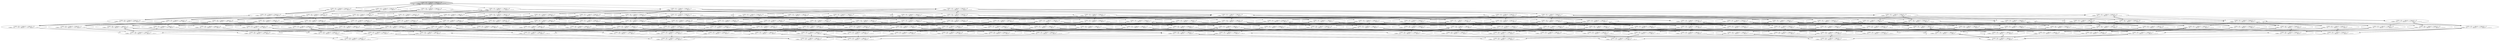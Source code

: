 strict digraph DiskGraph {
nodesep=0.35;
subgraph cluster_graph {
color="white";
1605424152426921019 [label="/\\ clock = (p1 :> 0 @@ p2 :> 0 @@ p3 :> 0)\n/\\ inbox = (p1 :> <<>> @@ p2 :> <<>> @@ p3 :> <<>>)",style = filled]
1605424152426921019 -> 1990672099200132811 [label="",color="black",fontcolor="black"];
1990672099200132811 [label="/\\ clock = (p1 :> 0 @@ p2 :> 0 @@ p3 :> 0)\n/\\ inbox = (p1 :> <<>> @@ p2 :> <<0>> @@ p3 :> <<>>)"];
1605424152426921019 -> 8665920217757123084 [label="",color="black",fontcolor="black"];
8665920217757123084 [label="/\\ clock = (p1 :> 0 @@ p2 :> 0 @@ p3 :> 0)\n/\\ inbox = (p1 :> <<>> @@ p2 :> <<>> @@ p3 :> <<0>>)"];
1605424152426921019 -> -527912443148813103 [label="",color="black",fontcolor="black"];
-527912443148813103 [label="/\\ clock = (p1 :> 1 @@ p2 :> 0 @@ p3 :> 0)\n/\\ inbox = (p1 :> <<>> @@ p2 :> <<>> @@ p3 :> <<>>)"];
1605424152426921019 -> 2579051050740867726 [label="",color="black",fontcolor="black"];
2579051050740867726 [label="/\\ clock = (p1 :> 0 @@ p2 :> 0 @@ p3 :> 0)\n/\\ inbox = (p1 :> <<0>> @@ p2 :> <<>> @@ p3 :> <<>>)"];
1605424152426921019 -> 8665920217757123084 [label="",color="black",fontcolor="black"];
1605424152426921019 -> 8666217757245503216 [label="",color="black",fontcolor="black"];
8666217757245503216 [label="/\\ clock = (p1 :> 0 @@ p2 :> 1 @@ p3 :> 0)\n/\\ inbox = (p1 :> <<>> @@ p2 :> <<>> @@ p3 :> <<>>)"];
1605424152426921019 -> 2579051050740867726 [label="",color="black",fontcolor="black"];
1605424152426921019 -> 1990672099200132811 [label="",color="black",fontcolor="black"];
1605424152426921019 -> -6970577710475685946 [label="",color="black",fontcolor="black"];
-6970577710475685946 [label="/\\ clock = (p1 :> 0 @@ p2 :> 0 @@ p3 :> 1)\n/\\ inbox = (p1 :> <<>> @@ p2 :> <<>> @@ p3 :> <<>>)"];
1990672099200132811 -> -6454671978458196927 [label="",color="black",fontcolor="black"];
-6454671978458196927 [label="/\\ clock = (p1 :> 0 @@ p2 :> 0 @@ p3 :> 0)\n/\\ inbox = (p1 :> <<>> @@ p2 :> <<0>> @@ p3 :> <<0>>)"];
1990672099200132811 -> 8572643238387173172 [label="",color="black",fontcolor="black"];
8572643238387173172 [label="/\\ clock = (p1 :> 1 @@ p2 :> 0 @@ p3 :> 0)\n/\\ inbox = (p1 :> <<>> @@ p2 :> <<0>> @@ p3 :> <<>>)"];
1990672099200132811 -> 1585966147866134516 [label="",color="black",fontcolor="black"];
1585966147866134516 [label="/\\ clock = (p1 :> 0 @@ p2 :> 0 @@ p3 :> 0)\n/\\ inbox = (p1 :> <<0>> @@ p2 :> <<0>> @@ p3 :> <<>>)"];
1990672099200132811 -> -6454671978458196927 [label="",color="black",fontcolor="black"];
1990672099200132811 -> 1605424152426921019 [label="",color="black",fontcolor="black"];
1990672099200132811 -> -771330399862462943 [label="",color="black",fontcolor="black"];
-771330399862462943 [label="/\\ clock = (p1 :> 0 @@ p2 :> 1 @@ p3 :> 0)\n/\\ inbox = (p1 :> <<>> @@ p2 :> <<0>> @@ p3 :> <<>>)"];
1990672099200132811 -> 1585966147866134516 [label="",color="black",fontcolor="black"];
1990672099200132811 -> 8476691881729403904 [label="",color="black",fontcolor="black"];
8476691881729403904 [label="/\\ clock = (p1 :> 0 @@ p2 :> 0 @@ p3 :> 1)\n/\\ inbox = (p1 :> <<>> @@ p2 :> <<0>> @@ p3 :> <<>>)"];
8665920217757123084 -> -6454671978458196927 [label="",color="black",fontcolor="black"];
8665920217757123084 -> 1521060705286497267 [label="",color="black",fontcolor="black"];
1521060705286497267 [label="/\\ clock = (p1 :> 1 @@ p2 :> 0 @@ p3 :> 0)\n/\\ inbox = (p1 :> <<>> @@ p2 :> <<>> @@ p3 :> <<0>>)"];
8665920217757123084 -> 8494275925222613811 [label="",color="black",fontcolor="black"];
8494275925222613811 [label="/\\ clock = (p1 :> 0 @@ p2 :> 0 @@ p3 :> 0)\n/\\ inbox = (p1 :> <<0>> @@ p2 :> <<>> @@ p3 :> <<0>>)"];
8665920217757123084 -> -7590696042951343386 [label="",color="black",fontcolor="black"];
-7590696042951343386 [label="/\\ clock = (p1 :> 0 @@ p2 :> 1 @@ p3 :> 0)\n/\\ inbox = (p1 :> <<>> @@ p2 :> <<>> @@ p3 :> <<0>>)"];
8665920217757123084 -> 8494275925222613811 [label="",color="black",fontcolor="black"];
8665920217757123084 -> -6454671978458196927 [label="",color="black",fontcolor="black"];
8665920217757123084 -> 1605424152426921019 [label="",color="black",fontcolor="black"];
8665920217757123084 -> 1603425945459083463 [label="",color="black",fontcolor="black"];
1603425945459083463 [label="/\\ clock = (p1 :> 0 @@ p2 :> 0 @@ p3 :> 1)\n/\\ inbox = (p1 :> <<>> @@ p2 :> <<>> @@ p3 :> <<0>>)"];
-527912443148813103 -> -4521161835809656294 [label="",color="black",fontcolor="black"];
-4521161835809656294 [label="/\\ clock = (p1 :> 1 @@ p2 :> 0 @@ p3 :> 0)\n/\\ inbox = (p1 :> <<>> @@ p2 :> <<1>> @@ p3 :> <<>>)"];
-527912443148813103 -> -7547518232091492500 [label="",color="black",fontcolor="black"];
-7547518232091492500 [label="/\\ clock = (p1 :> 1 @@ p2 :> 0 @@ p3 :> 0)\n/\\ inbox = (p1 :> <<>> @@ p2 :> <<>> @@ p3 :> <<1>>)"];
-527912443148813103 -> 5661813515269423985 [label="",color="black",fontcolor="black"];
5661813515269423985 [label="/\\ clock = (p1 :> 1 @@ p2 :> 0 @@ p3 :> 0)\n/\\ inbox = (p1 :> <<0>> @@ p2 :> <<>> @@ p3 :> <<>>)"];
-527912443148813103 -> 1521060705286497267 [label="",color="black",fontcolor="black"];
-527912443148813103 -> -7588721988765813222 [label="",color="black",fontcolor="black"];
-7588721988765813222 [label="/\\ clock = (p1 :> 1 @@ p2 :> 1 @@ p3 :> 0)\n/\\ inbox = (p1 :> <<>> @@ p2 :> <<>> @@ p3 :> <<>>)"];
-527912443148813103 -> 5661813515269423985 [label="",color="black",fontcolor="black"];
-527912443148813103 -> 8572643238387173172 [label="",color="black",fontcolor="black"];
-527912443148813103 -> 8189917064768605996 [label="",color="black",fontcolor="black"];
8189917064768605996 [label="/\\ clock = (p1 :> 1 @@ p2 :> 0 @@ p3 :> 1)\n/\\ inbox = (p1 :> <<>> @@ p2 :> <<>> @@ p3 :> <<>>)"];
2579051050740867726 -> 1585966147866134516 [label="",color="black",fontcolor="black"];
2579051050740867726 -> 8494275925222613811 [label="",color="black",fontcolor="black"];
2579051050740867726 -> 1605424152426921019 [label="",color="black",fontcolor="black"];
2579051050740867726 -> 5661813515269423985 [label="",color="black",fontcolor="black"];
2579051050740867726 -> 8494275925222613811 [label="",color="black",fontcolor="black"];
2579051050740867726 -> -3665569557668961692 [label="",color="black",fontcolor="black"];
-3665569557668961692 [label="/\\ clock = (p1 :> 0 @@ p2 :> 1 @@ p3 :> 0)\n/\\ inbox = (p1 :> <<0>> @@ p2 :> <<>> @@ p3 :> <<>>)"];
2579051050740867726 -> 1585966147866134516 [label="",color="black",fontcolor="black"];
2579051050740867726 -> 5605198836364486725 [label="",color="black",fontcolor="black"];
5605198836364486725 [label="/\\ clock = (p1 :> 0 @@ p2 :> 0 @@ p3 :> 1)\n/\\ inbox = (p1 :> <<0>> @@ p2 :> <<>> @@ p3 :> <<>>)"];
8666217757245503216 -> -771330399862462943 [label="",color="black",fontcolor="black"];
8666217757245503216 -> -7590696042951343386 [label="",color="black",fontcolor="black"];
8666217757245503216 -> -7588721988765813222 [label="",color="black",fontcolor="black"];
8666217757245503216 -> -720639457754854642 [label="",color="black",fontcolor="black"];
-720639457754854642 [label="/\\ clock = (p1 :> 0 @@ p2 :> 1 @@ p3 :> 0)\n/\\ inbox = (p1 :> <<1>> @@ p2 :> <<>> @@ p3 :> <<>>)"];
8666217757245503216 -> 1509372890265607801 [label="",color="black",fontcolor="black"];
1509372890265607801 [label="/\\ clock = (p1 :> 0 @@ p2 :> 1 @@ p3 :> 0)\n/\\ inbox = (p1 :> <<>> @@ p2 :> <<>> @@ p3 :> <<1>>)"];
8666217757245503216 -> -3665569557668961692 [label="",color="black",fontcolor="black"];
8666217757245503216 -> -771330399862462943 [label="",color="black",fontcolor="black"];
8666217757245503216 -> -1062705055965739763 [label="",color="black",fontcolor="black"];
-1062705055965739763 [label="/\\ clock = (p1 :> 0 @@ p2 :> 1 @@ p3 :> 1)\n/\\ inbox = (p1 :> <<>> @@ p2 :> <<>> @@ p3 :> <<>>)"];
-6970577710475685946 -> 8476691881729403904 [label="",color="black",fontcolor="black"];
-6970577710475685946 -> 1603425945459083463 [label="",color="black",fontcolor="black"];
-6970577710475685946 -> 8189917064768605996 [label="",color="black",fontcolor="black"];
-6970577710475685946 -> 5605198836364486725 [label="",color="black",fontcolor="black"];
-6970577710475685946 -> 1603425945459083463 [label="",color="black",fontcolor="black"];
-6970577710475685946 -> -1062705055965739763 [label="",color="black",fontcolor="black"];
-6970577710475685946 -> 8437260218382123311 [label="",color="black",fontcolor="black"];
8437260218382123311 [label="/\\ clock = (p1 :> 0 @@ p2 :> 0 @@ p3 :> 1)\n/\\ inbox = (p1 :> <<1>> @@ p2 :> <<>> @@ p3 :> <<>>)"];
-6970577710475685946 -> -4459974844232967890 [label="",color="black",fontcolor="black"];
-4459974844232967890 [label="/\\ clock = (p1 :> 0 @@ p2 :> 0 @@ p3 :> 1)\n/\\ inbox = (p1 :> <<>> @@ p2 :> <<1>> @@ p3 :> <<>>)"];
-6454671978458196927 -> -1116008333958035731 [label="",color="black",fontcolor="black"];
-1116008333958035731 [label="/\\ clock = (p1 :> 1 @@ p2 :> 0 @@ p3 :> 0)\n/\\ inbox = (p1 :> <<>> @@ p2 :> <<0>> @@ p3 :> <<0>>)"];
-6454671978458196927 -> 1565524737485619442 [label="",color="black",fontcolor="black"];
1565524737485619442 [label="/\\ clock = (p1 :> 0 @@ p2 :> 0 @@ p3 :> 0)\n/\\ inbox = (p1 :> <<0>> @@ p2 :> <<0>> @@ p3 :> <<0>>)"];
-6454671978458196927 -> 8665920217757123084 [label="",color="black",fontcolor="black"];
-6454671978458196927 -> -3804404611772123714 [label="",color="black",fontcolor="black"];
-3804404611772123714 [label="/\\ clock = (p1 :> 0 @@ p2 :> 1 @@ p3 :> 0)\n/\\ inbox = (p1 :> <<>> @@ p2 :> <<0>> @@ p3 :> <<0>>)"];
-6454671978458196927 -> 1565524737485619442 [label="",color="black",fontcolor="black"];
-6454671978458196927 -> 1990672099200132811 [label="",color="black",fontcolor="black"];
-6454671978458196927 -> 5226287334465655979 [label="",color="black",fontcolor="black"];
5226287334465655979 [label="/\\ clock = (p1 :> 0 @@ p2 :> 0 @@ p3 :> 1)\n/\\ inbox = (p1 :> <<>> @@ p2 :> <<0>> @@ p3 :> <<0>>)"];
8572643238387173172 -> 8275668718080531058 [label="",color="black",fontcolor="black"];
8275668718080531058 [label="/\\ clock = (p1 :> 1 @@ p2 :> 0 @@ p3 :> 0)\n/\\ inbox = (p1 :> <<>> @@ p2 :> <<0>> @@ p3 :> <<1>>)"];
8572643238387173172 -> 4678458890944353624 [label="",color="black",fontcolor="black"];
4678458890944353624 [label="/\\ clock = (p1 :> 1 @@ p2 :> 0 @@ p3 :> 0)\n/\\ inbox = (p1 :> <<0>> @@ p2 :> <<0>> @@ p3 :> <<>>)"];
8572643238387173172 -> -1116008333958035731 [label="",color="black",fontcolor="black"];
8572643238387173172 -> -527912443148813103 [label="",color="black",fontcolor="black"];
8572643238387173172 -> -7488427111500298274 [label="",color="black",fontcolor="black"];
-7488427111500298274 [label="/\\ clock = (p1 :> 1 @@ p2 :> 1 @@ p3 :> 0)\n/\\ inbox = (p1 :> <<>> @@ p2 :> <<0>> @@ p3 :> <<>>)"];
8572643238387173172 -> 4678458890944353624 [label="",color="black",fontcolor="black"];
8572643238387173172 -> 1800083585299451391 [label="",color="black",fontcolor="black"];
1800083585299451391 [label="/\\ clock = (p1 :> 1 @@ p2 :> 0 @@ p3 :> 1)\n/\\ inbox = (p1 :> <<>> @@ p2 :> <<0>> @@ p3 :> <<>>)"];
1585966147866134516 -> 1565524737485619442 [label="",color="black",fontcolor="black"];
1585966147866134516 -> 1990672099200132811 [label="",color="black",fontcolor="black"];
1585966147866134516 -> 4678458890944353624 [label="",color="black",fontcolor="black"];
1585966147866134516 -> 1565524737485619442 [label="",color="black",fontcolor="black"];
1585966147866134516 -> 2579051050740867726 [label="",color="black",fontcolor="black"];
1585966147866134516 -> 8888443126318441995 [label="",color="black",fontcolor="black"];
8888443126318441995 [label="/\\ clock = (p1 :> 0 @@ p2 :> 1 @@ p3 :> 0)\n/\\ inbox = (p1 :> <<0>> @@ p2 :> <<0>> @@ p3 :> <<>>)"];
1585966147866134516 -> -510704031317031138 [label="",color="black",fontcolor="black"];
-510704031317031138 [label="/\\ clock = (p1 :> 0 @@ p2 :> 0 @@ p3 :> 1)\n/\\ inbox = (p1 :> <<0>> @@ p2 :> <<0>> @@ p3 :> <<>>)"];
-771330399862462943 -> -3804404611772123714 [label="",color="black",fontcolor="black"];
-771330399862462943 -> -7488427111500298274 [label="",color="black",fontcolor="black"];
-771330399862462943 -> -2894015918246668974 [label="",color="black",fontcolor="black"];
-2894015918246668974 [label="/\\ clock = (p1 :> 0 @@ p2 :> 1 @@ p3 :> 0)\n/\\ inbox = (p1 :> <<1>> @@ p2 :> <<0>> @@ p3 :> <<>>)"];
-771330399862462943 -> 5291231099018029345 [label="",color="black",fontcolor="black"];
5291231099018029345 [label="/\\ clock = (p1 :> 0 @@ p2 :> 1 @@ p3 :> 0)\n/\\ inbox = (p1 :> <<>> @@ p2 :> <<0>> @@ p3 :> <<1>>)"];
-771330399862462943 -> 8666217757245503216 [label="",color="black",fontcolor="black"];
-771330399862462943 -> 8888443126318441995 [label="",color="black",fontcolor="black"];
-771330399862462943 -> -7257369421724963606 [label="",color="black",fontcolor="black"];
-7257369421724963606 [label="/\\ clock = (p1 :> 0 @@ p2 :> 1 @@ p3 :> 1)\n/\\ inbox = (p1 :> <<>> @@ p2 :> <<0>> @@ p3 :> <<>>)"];
8476691881729403904 -> 5226287334465655979 [label="",color="black",fontcolor="black"];
8476691881729403904 -> 1800083585299451391 [label="",color="black",fontcolor="black"];
8476691881729403904 -> -510704031317031138 [label="",color="black",fontcolor="black"];
8476691881729403904 -> 5226287334465655979 [label="",color="black",fontcolor="black"];
8476691881729403904 -> -6970577710475685946 [label="",color="black",fontcolor="black"];
8476691881729403904 -> -7257369421724963606 [label="",color="black",fontcolor="black"];
8476691881729403904 -> 6081523429676217415 [label="",color="black",fontcolor="black"];
6081523429676217415 [label="/\\ clock = (p1 :> 0 @@ p2 :> 0 @@ p3 :> 1)\n/\\ inbox = (p1 :> <<1>> @@ p2 :> <<0>> @@ p3 :> <<>>)"];
1521060705286497267 -> -4008866094137872505 [label="",color="black",fontcolor="black"];
-4008866094137872505 [label="/\\ clock = (p1 :> 1 @@ p2 :> 0 @@ p3 :> 0)\n/\\ inbox = (p1 :> <<>> @@ p2 :> <<1>> @@ p3 :> <<0>>)"];
1521060705286497267 -> 2526229871190962591 [label="",color="black",fontcolor="black"];
2526229871190962591 [label="/\\ clock = (p1 :> 1 @@ p2 :> 0 @@ p3 :> 0)\n/\\ inbox = (p1 :> <<0>> @@ p2 :> <<>> @@ p3 :> <<0>>)"];
1521060705286497267 -> -292731726779768039 [label="",color="black",fontcolor="black"];
-292731726779768039 [label="/\\ clock = (p1 :> 1 @@ p2 :> 1 @@ p3 :> 0)\n/\\ inbox = (p1 :> <<>> @@ p2 :> <<>> @@ p3 :> <<0>>)"];
1521060705286497267 -> 2526229871190962591 [label="",color="black",fontcolor="black"];
1521060705286497267 -> -1116008333958035731 [label="",color="black",fontcolor="black"];
1521060705286497267 -> -527912443148813103 [label="",color="black",fontcolor="black"];
1521060705286497267 -> 8870102557643106616 [label="",color="black",fontcolor="black"];
8870102557643106616 [label="/\\ clock = (p1 :> 1 @@ p2 :> 0 @@ p3 :> 1)\n/\\ inbox = (p1 :> <<>> @@ p2 :> <<>> @@ p3 :> <<0>>)"];
8494275925222613811 -> 1565524737485619442 [label="",color="black",fontcolor="black"];
8494275925222613811 -> 8665920217757123084 [label="",color="black",fontcolor="black"];
8494275925222613811 -> 2526229871190962591 [label="",color="black",fontcolor="black"];
8494275925222613811 -> 1781691325572825804 [label="",color="black",fontcolor="black"];
1781691325572825804 [label="/\\ clock = (p1 :> 0 @@ p2 :> 1 @@ p3 :> 0)\n/\\ inbox = (p1 :> <<0>> @@ p2 :> <<>> @@ p3 :> <<0>>)"];
8494275925222613811 -> 1565524737485619442 [label="",color="black",fontcolor="black"];
8494275925222613811 -> 2579051050740867726 [label="",color="black",fontcolor="black"];
8494275925222613811 -> -7274900682192329767 [label="",color="black",fontcolor="black"];
-7274900682192329767 [label="/\\ clock = (p1 :> 0 @@ p2 :> 0 @@ p3 :> 1)\n/\\ inbox = (p1 :> <<0>> @@ p2 :> <<>> @@ p3 :> <<0>>)"];
-7590696042951343386 -> -3804404611772123714 [label="",color="black",fontcolor="black"];
-7590696042951343386 -> -292731726779768039 [label="",color="black",fontcolor="black"];
-7590696042951343386 -> -5461279859881528939 [label="",color="black",fontcolor="black"];
-5461279859881528939 [label="/\\ clock = (p1 :> 0 @@ p2 :> 1 @@ p3 :> 0)\n/\\ inbox = (p1 :> <<1>> @@ p2 :> <<>> @@ p3 :> <<0>>)"];
-7590696042951343386 -> 1781691325572825804 [label="",color="black",fontcolor="black"];
-7590696042951343386 -> -3804404611772123714 [label="",color="black",fontcolor="black"];
-7590696042951343386 -> 8666217757245503216 [label="",color="black",fontcolor="black"];
-7590696042951343386 -> -528216611952408531 [label="",color="black",fontcolor="black"];
-528216611952408531 [label="/\\ clock = (p1 :> 0 @@ p2 :> 1 @@ p3 :> 1)\n/\\ inbox = (p1 :> <<>> @@ p2 :> <<>> @@ p3 :> <<0>>)"];
1603425945459083463 -> 5226287334465655979 [label="",color="black",fontcolor="black"];
1603425945459083463 -> 8870102557643106616 [label="",color="black",fontcolor="black"];
1603425945459083463 -> -7274900682192329767 [label="",color="black",fontcolor="black"];
1603425945459083463 -> -528216611952408531 [label="",color="black",fontcolor="black"];
1603425945459083463 -> 4000929756999585920 [label="",color="black",fontcolor="black"];
4000929756999585920 [label="/\\ clock = (p1 :> 0 @@ p2 :> 0 @@ p3 :> 1)\n/\\ inbox = (p1 :> <<1>> @@ p2 :> <<>> @@ p3 :> <<0>>)"];
1603425945459083463 -> 8095503418777501121 [label="",color="black",fontcolor="black"];
8095503418777501121 [label="/\\ clock = (p1 :> 0 @@ p2 :> 0 @@ p3 :> 1)\n/\\ inbox = (p1 :> <<>> @@ p2 :> <<1>> @@ p3 :> <<0>>)"];
1603425945459083463 -> -6970577710475685946 [label="",color="black",fontcolor="black"];
-4521161835809656294 -> 5334396153805091608 [label="",color="black",fontcolor="black"];
5334396153805091608 [label="/\\ clock = (p1 :> 1 @@ p2 :> 0 @@ p3 :> 0)\n/\\ inbox = (p1 :> <<>> @@ p2 :> <<1>> @@ p3 :> <<1>>)"];
-4521161835809656294 -> -624725694962048906 [label="",color="black",fontcolor="black"];
-624725694962048906 [label="/\\ clock = (p1 :> 1 @@ p2 :> 0 @@ p3 :> 0)\n/\\ inbox = (p1 :> <<0>> @@ p2 :> <<1>> @@ p3 :> <<>>)"];
-4521161835809656294 -> -4008866094137872505 [label="",color="black",fontcolor="black"];
-4521161835809656294 -> 3434696131712725744 [label="",color="black",fontcolor="black"];
3434696131712725744 [label="/\\ clock = (p1 :> 1 @@ p2 :> 1 @@ p3 :> 0)\n/\\ inbox = (p1 :> <<>> @@ p2 :> <<1>> @@ p3 :> <<>>)"];
-4521161835809656294 -> -624725694962048906 [label="",color="black",fontcolor="black"];
-4521161835809656294 -> -5817928736750503727 [label="",color="black",fontcolor="black"];
-5817928736750503727 [label="/\\ clock = (p1 :> 1 @@ p2 :> 0 @@ p3 :> 1)\n/\\ inbox = (p1 :> <<>> @@ p2 :> <<1>> @@ p3 :> <<>>)"];
-7547518232091492500 -> 5334396153805091608 [label="",color="black",fontcolor="black"];
-7547518232091492500 -> -6821607487584621312 [label="",color="black",fontcolor="black"];
-6821607487584621312 [label="/\\ clock = (p1 :> 1 @@ p2 :> 0 @@ p3 :> 0)\n/\\ inbox = (p1 :> <<0>> @@ p2 :> <<>> @@ p3 :> <<1>>)"];
-7547518232091492500 -> 8766875169944829830 [label="",color="black",fontcolor="black"];
8766875169944829830 [label="/\\ clock = (p1 :> 1 @@ p2 :> 1 @@ p3 :> 0)\n/\\ inbox = (p1 :> <<>> @@ p2 :> <<>> @@ p3 :> <<1>>)"];
-7547518232091492500 -> -6821607487584621312 [label="",color="black",fontcolor="black"];
-7547518232091492500 -> 8275668718080531058 [label="",color="black",fontcolor="black"];
-7547518232091492500 -> -485579756468226649 [label="",color="black",fontcolor="black"];
-485579756468226649 [label="/\\ clock = (p1 :> 1 @@ p2 :> 0 @@ p3 :> 1)\n/\\ inbox = (p1 :> <<>> @@ p2 :> <<>> @@ p3 :> <<1>>)"];
5661813515269423985 -> -624725694962048906 [label="",color="black",fontcolor="black"];
5661813515269423985 -> -6821607487584621312 [label="",color="black",fontcolor="black"];
5661813515269423985 -> -527912443148813103 [label="",color="black",fontcolor="black"];
5661813515269423985 -> 2526229871190962591 [label="",color="black",fontcolor="black"];
5661813515269423985 -> -6883422410276224101 [label="",color="black",fontcolor="black"];
-6883422410276224101 [label="/\\ clock = (p1 :> 1 @@ p2 :> 1 @@ p3 :> 0)\n/\\ inbox = (p1 :> <<0>> @@ p2 :> <<>> @@ p3 :> <<>>)"];
5661813515269423985 -> 4678458890944353624 [label="",color="black",fontcolor="black"];
5661813515269423985 -> 2346875158789228986 [label="",color="black",fontcolor="black"];
2346875158789228986 [label="/\\ clock = (p1 :> 1 @@ p2 :> 0 @@ p3 :> 1)\n/\\ inbox = (p1 :> <<0>> @@ p2 :> <<>> @@ p3 :> <<>>)"];
-7588721988765813222 -> 3434696131712725744 [label="",color="black",fontcolor="black"];
-7588721988765813222 -> 8766875169944829830 [label="",color="black",fontcolor="black"];
-7588721988765813222 -> -7446796429680022799 [label="",color="black",fontcolor="black"];
-7446796429680022799 [label="/\\ clock = (p1 :> 1 @@ p2 :> 1 @@ p3 :> 0)\n/\\ inbox = (p1 :> <<1>> @@ p2 :> <<>> @@ p3 :> <<>>)"];
-7588721988765813222 -> 8766875169944829830 [label="",color="black",fontcolor="black"];
-7588721988765813222 -> -6883422410276224101 [label="",color="black",fontcolor="black"];
-7588721988765813222 -> -7488427111500298274 [label="",color="black",fontcolor="black"];
-7588721988765813222 -> 2282029568955024871 [label="",color="black",fontcolor="black"];
2282029568955024871 [label="/\\ clock = (p1 :> 1 @@ p2 :> 1 @@ p3 :> 1)\n/\\ inbox = (p1 :> <<>> @@ p2 :> <<>> @@ p3 :> <<>>)"];
8189917064768605996 -> -5817928736750503727 [label="",color="black",fontcolor="black"];
8189917064768605996 -> -485579756468226649 [label="",color="black",fontcolor="black"];
8189917064768605996 -> 2346875158789228986 [label="",color="black",fontcolor="black"];
8189917064768605996 -> 8870102557643106616 [label="",color="black",fontcolor="black"];
8189917064768605996 -> 2282029568955024871 [label="",color="black",fontcolor="black"];
8189917064768605996 -> 1751697216794370256 [label="",color="black",fontcolor="black"];
1751697216794370256 [label="/\\ clock = (p1 :> 1 @@ p2 :> 0 @@ p3 :> 1)\n/\\ inbox = (p1 :> <<1>> @@ p2 :> <<>> @@ p3 :> <<>>)"];
8189917064768605996 -> -5817928736750503727 [label="",color="black",fontcolor="black"];
-3665569557668961692 -> 8888443126318441995 [label="",color="black",fontcolor="black"];
-3665569557668961692 -> 1781691325572825804 [label="",color="black",fontcolor="black"];
-3665569557668961692 -> 8666217757245503216 [label="",color="black",fontcolor="black"];
-3665569557668961692 -> -6883422410276224101 [label="",color="black",fontcolor="black"];
-3665569557668961692 -> -7285726484442440109 [label="",color="black",fontcolor="black"];
-7285726484442440109 [label="/\\ clock = (p1 :> 0 @@ p2 :> 1 @@ p3 :> 0)\n/\\ inbox = (p1 :> <<0>> @@ p2 :> <<>> @@ p3 :> <<1>>)"];
-3665569557668961692 -> 8888443126318441995 [label="",color="black",fontcolor="black"];
-3665569557668961692 -> -6691702497761417041 [label="",color="black",fontcolor="black"];
-6691702497761417041 [label="/\\ clock = (p1 :> 0 @@ p2 :> 1 @@ p3 :> 1)\n/\\ inbox = (p1 :> <<0>> @@ p2 :> <<>> @@ p3 :> <<>>)"];
5605198836364486725 -> -510704031317031138 [label="",color="black",fontcolor="black"];
5605198836364486725 -> -7274900682192329767 [label="",color="black",fontcolor="black"];
5605198836364486725 -> -6970577710475685946 [label="",color="black",fontcolor="black"];
5605198836364486725 -> 2346875158789228986 [label="",color="black",fontcolor="black"];
5605198836364486725 -> -7274900682192329767 [label="",color="black",fontcolor="black"];
5605198836364486725 -> -6691702497761417041 [label="",color="black",fontcolor="black"];
5605198836364486725 -> 5715107213690204720 [label="",color="black",fontcolor="black"];
5715107213690204720 [label="/\\ clock = (p1 :> 0 @@ p2 :> 0 @@ p3 :> 1)\n/\\ inbox = (p1 :> <<0>> @@ p2 :> <<1>> @@ p3 :> <<>>)"];
-720639457754854642 -> -2894015918246668974 [label="",color="black",fontcolor="black"];
-720639457754854642 -> -5461279859881528939 [label="",color="black",fontcolor="black"];
-720639457754854642 -> -7446796429680022799 [label="",color="black",fontcolor="black"];
-720639457754854642 -> 3922514775984762122 [label="",color="black",fontcolor="black"];
3922514775984762122 [label="/\\ clock = (p1 :> 0 @@ p2 :> 1 @@ p3 :> 0)\n/\\ inbox = (p1 :> <<1>> @@ p2 :> <<>> @@ p3 :> <<1>>)"];
-720639457754854642 -> -2894015918246668974 [label="",color="black",fontcolor="black"];
-720639457754854642 -> -7206658958980447803 [label="",color="black",fontcolor="black"];
-7206658958980447803 [label="/\\ clock = (p1 :> 0 @@ p2 :> 1 @@ p3 :> 1)\n/\\ inbox = (p1 :> <<1>> @@ p2 :> <<>> @@ p3 :> <<>>)"];
1509372890265607801 -> 5291231099018029345 [label="",color="black",fontcolor="black"];
1509372890265607801 -> 8766875169944829830 [label="",color="black",fontcolor="black"];
1509372890265607801 -> 3922514775984762122 [label="",color="black",fontcolor="black"];
1509372890265607801 -> -7285726484442440109 [label="",color="black",fontcolor="black"];
1509372890265607801 -> 5291231099018029345 [label="",color="black",fontcolor="black"];
1509372890265607801 -> 8858955697997681842 [label="",color="black",fontcolor="black"];
8858955697997681842 [label="/\\ clock = (p1 :> 0 @@ p2 :> 1 @@ p3 :> 1)\n/\\ inbox = (p1 :> <<>> @@ p2 :> <<>> @@ p3 :> <<1>>)"];
-1062705055965739763 -> -7257369421724963606 [label="",color="black",fontcolor="black"];
-1062705055965739763 -> -528216611952408531 [label="",color="black",fontcolor="black"];
-1062705055965739763 -> 2282029568955024871 [label="",color="black",fontcolor="black"];
-1062705055965739763 -> -7206658958980447803 [label="",color="black",fontcolor="black"];
-1062705055965739763 -> 8858955697997681842 [label="",color="black",fontcolor="black"];
-1062705055965739763 -> -7206658958980447803 [label="",color="black",fontcolor="black"];
-1062705055965739763 -> 3238398396103842244 [label="",color="black",fontcolor="black"];
3238398396103842244 [label="/\\ clock = (p1 :> 0 @@ p2 :> 1 @@ p3 :> 1)\n/\\ inbox = (p1 :> <<>> @@ p2 :> <<1>> @@ p3 :> <<>>)"];
8437260218382123311 -> 6081523429676217415 [label="",color="black",fontcolor="black"];
8437260218382123311 -> 4000929756999585920 [label="",color="black",fontcolor="black"];
8437260218382123311 -> 1751697216794370256 [label="",color="black",fontcolor="black"];
8437260218382123311 -> 4000929756999585920 [label="",color="black",fontcolor="black"];
8437260218382123311 -> -7206658958980447803 [label="",color="black",fontcolor="black"];
8437260218382123311 -> -2027649463993302679 [label="",color="black",fontcolor="black"];
-2027649463993302679 [label="/\\ clock = (p1 :> 0 @@ p2 :> 0 @@ p3 :> 1)\n/\\ inbox = (p1 :> <<1>> @@ p2 :> <<1>> @@ p3 :> <<>>)"];
-4459974844232967890 -> 8095503418777501121 [label="",color="black",fontcolor="black"];
-4459974844232967890 -> -5817928736750503727 [label="",color="black",fontcolor="black"];
-4459974844232967890 -> 5715107213690204720 [label="",color="black",fontcolor="black"];
-4459974844232967890 -> 8095503418777501121 [label="",color="black",fontcolor="black"];
-4459974844232967890 -> 3238398396103842244 [label="",color="black",fontcolor="black"];
-4459974844232967890 -> -2027649463993302679 [label="",color="black",fontcolor="black"];
-1116008333958035731 -> -6417217730815834649 [label="",color="black",fontcolor="black"];
-6417217730815834649 [label="/\\ clock = (p1 :> 1 @@ p2 :> 0 @@ p3 :> 0)\n/\\ inbox = (p1 :> <<0>> @@ p2 :> <<0>> @@ p3 :> <<0>>)"];
-1116008333958035731 -> 1521060705286497267 [label="",color="black",fontcolor="black"];
-1116008333958035731 -> -7071979125137971438 [label="",color="black",fontcolor="black"];
-7071979125137971438 [label="/\\ clock = (p1 :> 1 @@ p2 :> 1 @@ p3 :> 0)\n/\\ inbox = (p1 :> <<>> @@ p2 :> <<0>> @@ p3 :> <<0>>)"];
-1116008333958035731 -> -6417217730815834649 [label="",color="black",fontcolor="black"];
-1116008333958035731 -> 8572643238387173172 [label="",color="black",fontcolor="black"];
-1116008333958035731 -> 2191215597288179207 [label="",color="black",fontcolor="black"];
2191215597288179207 [label="/\\ clock = (p1 :> 1 @@ p2 :> 0 @@ p3 :> 1)\n/\\ inbox = (p1 :> <<>> @@ p2 :> <<0>> @@ p3 :> <<0>>)"];
1565524737485619442 -> -6454671978458196927 [label="",color="black",fontcolor="black"];
1565524737485619442 -> -6417217730815834649 [label="",color="black",fontcolor="black"];
1565524737485619442 -> 8494275925222613811 [label="",color="black",fontcolor="black"];
1565524737485619442 -> 4852239550399926878 [label="",color="black",fontcolor="black"];
4852239550399926878 [label="/\\ clock = (p1 :> 0 @@ p2 :> 1 @@ p3 :> 0)\n/\\ inbox = (p1 :> <<0>> @@ p2 :> <<0>> @@ p3 :> <<0>>)"];
1565524737485619442 -> 1585966147866134516 [label="",color="black",fontcolor="black"];
1565524737485619442 -> 8710437035104067853 [label="",color="black",fontcolor="black"];
8710437035104067853 [label="/\\ clock = (p1 :> 0 @@ p2 :> 0 @@ p3 :> 1)\n/\\ inbox = (p1 :> <<0>> @@ p2 :> <<0>> @@ p3 :> <<0>>)"];
-3804404611772123714 -> -7071979125137971438 [label="",color="black",fontcolor="black"];
-3804404611772123714 -> 8262779330240207302 [label="",color="black",fontcolor="black"];
8262779330240207302 [label="/\\ clock = (p1 :> 0 @@ p2 :> 1 @@ p3 :> 0)\n/\\ inbox = (p1 :> <<1>> @@ p2 :> <<0>> @@ p3 :> <<0>>)"];
-3804404611772123714 -> -7590696042951343386 [label="",color="black",fontcolor="black"];
-3804404611772123714 -> 4852239550399926878 [label="",color="black",fontcolor="black"];
-3804404611772123714 -> -771330399862462943 [label="",color="black",fontcolor="black"];
-3804404611772123714 -> 2729159955919730004 [label="",color="black",fontcolor="black"];
2729159955919730004 [label="/\\ clock = (p1 :> 0 @@ p2 :> 1 @@ p3 :> 1)\n/\\ inbox = (p1 :> <<>> @@ p2 :> <<0>> @@ p3 :> <<0>>)"];
5226287334465655979 -> 2191215597288179207 [label="",color="black",fontcolor="black"];
5226287334465655979 -> 8710437035104067853 [label="",color="black",fontcolor="black"];
5226287334465655979 -> 1603425945459083463 [label="",color="black",fontcolor="black"];
5226287334465655979 -> 2729159955919730004 [label="",color="black",fontcolor="black"];
5226287334465655979 -> 5268196135390997141 [label="",color="black",fontcolor="black"];
5268196135390997141 [label="/\\ clock = (p1 :> 0 @@ p2 :> 0 @@ p3 :> 1)\n/\\ inbox = (p1 :> <<1>> @@ p2 :> <<0>> @@ p3 :> <<0>>)"];
5226287334465655979 -> 8476691881729403904 [label="",color="black",fontcolor="black"];
8275668718080531058 -> 2642283629839686008 [label="",color="black",fontcolor="black"];
2642283629839686008 [label="/\\ clock = (p1 :> 1 @@ p2 :> 0 @@ p3 :> 0)\n/\\ inbox = (p1 :> <<0>> @@ p2 :> <<0>> @@ p3 :> <<1>>)"];
8275668718080531058 -> -7547518232091492500 [label="",color="black",fontcolor="black"];
8275668718080531058 -> 2270228708333894541 [label="",color="black",fontcolor="black"];
2270228708333894541 [label="/\\ clock = (p1 :> 1 @@ p2 :> 1 @@ p3 :> 0)\n/\\ inbox = (p1 :> <<>> @@ p2 :> <<0>> @@ p3 :> <<1>>)"];
8275668718080531058 -> 2642283629839686008 [label="",color="black",fontcolor="black"];
8275668718080531058 -> -7191419062534628712 [label="",color="black",fontcolor="black"];
-7191419062534628712 [label="/\\ clock = (p1 :> 1 @@ p2 :> 0 @@ p3 :> 1)\n/\\ inbox = (p1 :> <<>> @@ p2 :> <<0>> @@ p3 :> <<1>>)"];
4678458890944353624 -> 2642283629839686008 [label="",color="black",fontcolor="black"];
4678458890944353624 -> 8572643238387173172 [label="",color="black",fontcolor="black"];
4678458890944353624 -> -6417217730815834649 [label="",color="black",fontcolor="black"];
4678458890944353624 -> 5661813515269423985 [label="",color="black",fontcolor="black"];
4678458890944353624 -> 3293632933136676007 [label="",color="black",fontcolor="black"];
3293632933136676007 [label="/\\ clock = (p1 :> 1 @@ p2 :> 1 @@ p3 :> 0)\n/\\ inbox = (p1 :> <<0>> @@ p2 :> <<0>> @@ p3 :> <<>>)"];
4678458890944353624 -> -5906788402566031950 [label="",color="black",fontcolor="black"];
-5906788402566031950 [label="/\\ clock = (p1 :> 1 @@ p2 :> 0 @@ p3 :> 1)\n/\\ inbox = (p1 :> <<0>> @@ p2 :> <<0>> @@ p3 :> <<>>)"];
-7488427111500298274 -> 2270228708333894541 [label="",color="black",fontcolor="black"];
-7488427111500298274 -> -9135233505896282114 [label="",color="black",fontcolor="black"];
-9135233505896282114 [label="/\\ clock = (p1 :> 1 @@ p2 :> 1 @@ p3 :> 0)\n/\\ inbox = (p1 :> <<1>> @@ p2 :> <<0>> @@ p3 :> <<>>)"];
-7488427111500298274 -> 2270228708333894541 [label="",color="black",fontcolor="black"];
-7488427111500298274 -> -7588721988765813222 [label="",color="black",fontcolor="black"];
-7488427111500298274 -> 3293632933136676007 [label="",color="black",fontcolor="black"];
-7488427111500298274 -> -715851513306608363 [label="",color="black",fontcolor="black"];
-715851513306608363 [label="/\\ clock = (p1 :> 1 @@ p2 :> 1 @@ p3 :> 1)\n/\\ inbox = (p1 :> <<>> @@ p2 :> <<0>> @@ p3 :> <<>>)"];
1800083585299451391 -> -7191419062534628712 [label="",color="black",fontcolor="black"];
1800083585299451391 -> -5906788402566031950 [label="",color="black",fontcolor="black"];
1800083585299451391 -> 2191215597288179207 [label="",color="black",fontcolor="black"];
1800083585299451391 -> 8189917064768605996 [label="",color="black",fontcolor="black"];
1800083585299451391 -> -715851513306608363 [label="",color="black",fontcolor="black"];
1800083585299451391 -> 183146800227182315 [label="",color="black",fontcolor="black"];
183146800227182315 [label="/\\ clock = (p1 :> 1 @@ p2 :> 0 @@ p3 :> 1)\n/\\ inbox = (p1 :> <<1>> @@ p2 :> <<0>> @@ p3 :> <<>>)"];
8888443126318441995 -> 4852239550399926878 [label="",color="black",fontcolor="black"];
8888443126318441995 -> -771330399862462943 [label="",color="black",fontcolor="black"];
8888443126318441995 -> 3293632933136676007 [label="",color="black",fontcolor="black"];
8888443126318441995 -> -4536058693816512831 [label="",color="black",fontcolor="black"];
-4536058693816512831 [label="/\\ clock = (p1 :> 0 @@ p2 :> 1 @@ p3 :> 0)\n/\\ inbox = (p1 :> <<0>> @@ p2 :> <<0>> @@ p3 :> <<1>>)"];
8888443126318441995 -> -3665569557668961692 [label="",color="black",fontcolor="black"];
8888443126318441995 -> -7660076223248259359 [label="",color="black",fontcolor="black"];
-7660076223248259359 [label="/\\ clock = (p1 :> 0 @@ p2 :> 1 @@ p3 :> 1)\n/\\ inbox = (p1 :> <<0>> @@ p2 :> <<0>> @@ p3 :> <<>>)"];
-510704031317031138 -> 8710437035104067853 [label="",color="black",fontcolor="black"];
-510704031317031138 -> 8476691881729403904 [label="",color="black",fontcolor="black"];
-510704031317031138 -> -5906788402566031950 [label="",color="black",fontcolor="black"];
-510704031317031138 -> 8710437035104067853 [label="",color="black",fontcolor="black"];
-510704031317031138 -> 5605198836364486725 [label="",color="black",fontcolor="black"];
-510704031317031138 -> -7660076223248259359 [label="",color="black",fontcolor="black"];
-2894015918246668974 -> 8262779330240207302 [label="",color="black",fontcolor="black"];
-2894015918246668974 -> -9135233505896282114 [label="",color="black",fontcolor="black"];
-2894015918246668974 -> -1084951298599123623 [label="",color="black",fontcolor="black"];
-1084951298599123623 [label="/\\ clock = (p1 :> 0 @@ p2 :> 1 @@ p3 :> 0)\n/\\ inbox = (p1 :> <<1>> @@ p2 :> <<0>> @@ p3 :> <<1>>)"];
-2894015918246668974 -> -720639457754854642 [label="",color="black",fontcolor="black"];
-2894015918246668974 -> 4124599582777857464 [label="",color="black",fontcolor="black"];
4124599582777857464 [label="/\\ clock = (p1 :> 0 @@ p2 :> 1 @@ p3 :> 1)\n/\\ inbox = (p1 :> <<1>> @@ p2 :> <<0>> @@ p3 :> <<>>)"];
5291231099018029345 -> 2270228708333894541 [label="",color="black",fontcolor="black"];
5291231099018029345 -> -1084951298599123623 [label="",color="black",fontcolor="black"];
5291231099018029345 -> 1509372890265607801 [label="",color="black",fontcolor="black"];
5291231099018029345 -> -4536058693816512831 [label="",color="black",fontcolor="black"];
5291231099018029345 -> -6375447761162196533 [label="",color="black",fontcolor="black"];
-6375447761162196533 [label="/\\ clock = (p1 :> 0 @@ p2 :> 1 @@ p3 :> 1)\n/\\ inbox = (p1 :> <<>> @@ p2 :> <<0>> @@ p3 :> <<1>>)"];
-7257369421724963606 -> 2729159955919730004 [label="",color="black",fontcolor="black"];
-7257369421724963606 -> -715851513306608363 [label="",color="black",fontcolor="black"];
-7257369421724963606 -> 4124599582777857464 [label="",color="black",fontcolor="black"];
-7257369421724963606 -> -6375447761162196533 [label="",color="black",fontcolor="black"];
-7257369421724963606 -> -1062705055965739763 [label="",color="black",fontcolor="black"];
-7257369421724963606 -> 4124599582777857464 [label="",color="black",fontcolor="black"];
6081523429676217415 -> 5268196135390997141 [label="",color="black",fontcolor="black"];
6081523429676217415 -> 183146800227182315 [label="",color="black",fontcolor="black"];
6081523429676217415 -> 5268196135390997141 [label="",color="black",fontcolor="black"];
6081523429676217415 -> 8437260218382123311 [label="",color="black",fontcolor="black"];
6081523429676217415 -> 4124599582777857464 [label="",color="black",fontcolor="black"];
-4008866094137872505 -> -7048142578157228915 [label="",color="black",fontcolor="black"];
-7048142578157228915 [label="/\\ clock = (p1 :> 1 @@ p2 :> 0 @@ p3 :> 0)\n/\\ inbox = (p1 :> <<0>> @@ p2 :> <<1>> @@ p3 :> <<0>>)"];
-4008866094137872505 -> -6555611959949013384 [label="",color="black",fontcolor="black"];
-6555611959949013384 [label="/\\ clock = (p1 :> 1 @@ p2 :> 1 @@ p3 :> 0)\n/\\ inbox = (p1 :> <<>> @@ p2 :> <<1>> @@ p3 :> <<0>>)"];
-4008866094137872505 -> -7048142578157228915 [label="",color="black",fontcolor="black"];
-4008866094137872505 -> -4521161835809656294 [label="",color="black",fontcolor="black"];
-4008866094137872505 -> 2789490868286648173 [label="",color="black",fontcolor="black"];
2789490868286648173 [label="/\\ clock = (p1 :> 1 @@ p2 :> 0 @@ p3 :> 1)\n/\\ inbox = (p1 :> <<>> @@ p2 :> <<1>> @@ p3 :> <<0>>)"];
2526229871190962591 -> -7048142578157228915 [label="",color="black",fontcolor="black"];
2526229871190962591 -> 1521060705286497267 [label="",color="black",fontcolor="black"];
2526229871190962591 -> 5644862528186175584 [label="",color="black",fontcolor="black"];
5644862528186175584 [label="/\\ clock = (p1 :> 1 @@ p2 :> 1 @@ p3 :> 0)\n/\\ inbox = (p1 :> <<0>> @@ p2 :> <<>> @@ p3 :> <<0>>)"];
2526229871190962591 -> -6417217730815834649 [label="",color="black",fontcolor="black"];
2526229871190962591 -> 5661813515269423985 [label="",color="black",fontcolor="black"];
2526229871190962591 -> -3610446531188526731 [label="",color="black",fontcolor="black"];
-3610446531188526731 [label="/\\ clock = (p1 :> 1 @@ p2 :> 0 @@ p3 :> 1)\n/\\ inbox = (p1 :> <<0>> @@ p2 :> <<>> @@ p3 :> <<0>>)"];
-292731726779768039 -> -6555611959949013384 [label="",color="black",fontcolor="black"];
-292731726779768039 -> -2100119182810111175 [label="",color="black",fontcolor="black"];
-2100119182810111175 [label="/\\ clock = (p1 :> 1 @@ p2 :> 1 @@ p3 :> 0)\n/\\ inbox = (p1 :> <<1>> @@ p2 :> <<>> @@ p3 :> <<0>>)"];
-292731726779768039 -> 5644862528186175584 [label="",color="black",fontcolor="black"];
-292731726779768039 -> -7071979125137971438 [label="",color="black",fontcolor="black"];
-292731726779768039 -> -7588721988765813222 [label="",color="black",fontcolor="black"];
-292731726779768039 -> -7641753235996284462 [label="",color="black",fontcolor="black"];
-7641753235996284462 [label="/\\ clock = (p1 :> 1 @@ p2 :> 1 @@ p3 :> 1)\n/\\ inbox = (p1 :> <<>> @@ p2 :> <<>> @@ p3 :> <<0>>)"];
8870102557643106616 -> 2789490868286648173 [label="",color="black",fontcolor="black"];
8870102557643106616 -> -3610446531188526731 [label="",color="black",fontcolor="black"];
8870102557643106616 -> -7641753235996284462 [label="",color="black",fontcolor="black"];
8870102557643106616 -> 7019258280553382444 [label="",color="black",fontcolor="black"];
7019258280553382444 [label="/\\ clock = (p1 :> 1 @@ p2 :> 0 @@ p3 :> 1)\n/\\ inbox = (p1 :> <<1>> @@ p2 :> <<>> @@ p3 :> <<0>>)"];
8870102557643106616 -> 2789490868286648173 [label="",color="black",fontcolor="black"];
8870102557643106616 -> 8189917064768605996 [label="",color="black",fontcolor="black"];
1781691325572825804 -> 4852239550399926878 [label="",color="black",fontcolor="black"];
1781691325572825804 -> -7590696042951343386 [label="",color="black",fontcolor="black"];
1781691325572825804 -> 5644862528186175584 [label="",color="black",fontcolor="black"];
1781691325572825804 -> 4852239550399926878 [label="",color="black",fontcolor="black"];
1781691325572825804 -> -3665569557668961692 [label="",color="black",fontcolor="black"];
1781691325572825804 -> -697441672173207002 [label="",color="black",fontcolor="black"];
-697441672173207002 [label="/\\ clock = (p1 :> 0 @@ p2 :> 1 @@ p3 :> 1)\n/\\ inbox = (p1 :> <<0>> @@ p2 :> <<>> @@ p3 :> <<0>>)"];
-7274900682192329767 -> 8710437035104067853 [label="",color="black",fontcolor="black"];
-7274900682192329767 -> 1603425945459083463 [label="",color="black",fontcolor="black"];
-7274900682192329767 -> -3610446531188526731 [label="",color="black",fontcolor="black"];
-7274900682192329767 -> -697441672173207002 [label="",color="black",fontcolor="black"];
-7274900682192329767 -> 4629473397062715495 [label="",color="black",fontcolor="black"];
4629473397062715495 [label="/\\ clock = (p1 :> 0 @@ p2 :> 0 @@ p3 :> 1)\n/\\ inbox = (p1 :> <<0>> @@ p2 :> <<1>> @@ p3 :> <<0>>)"];
-7274900682192329767 -> 5605198836364486725 [label="",color="black",fontcolor="black"];
-5461279859881528939 -> 8262779330240207302 [label="",color="black",fontcolor="black"];
-5461279859881528939 -> -2100119182810111175 [label="",color="black",fontcolor="black"];
-5461279859881528939 -> 8262779330240207302 [label="",color="black",fontcolor="black"];
-5461279859881528939 -> -720639457754854642 [label="",color="black",fontcolor="black"];
-5461279859881528939 -> 6547745999880860031 [label="",color="black",fontcolor="black"];
6547745999880860031 [label="/\\ clock = (p1 :> 0 @@ p2 :> 1 @@ p3 :> 1)\n/\\ inbox = (p1 :> <<1>> @@ p2 :> <<>> @@ p3 :> <<0>>)"];
-528216611952408531 -> 2729159955919730004 [label="",color="black",fontcolor="black"];
-528216611952408531 -> -7641753235996284462 [label="",color="black",fontcolor="black"];
-528216611952408531 -> 6547745999880860031 [label="",color="black",fontcolor="black"];
-528216611952408531 -> 6547745999880860031 [label="",color="black",fontcolor="black"];
-528216611952408531 -> 2090071920779418686 [label="",color="black",fontcolor="black"];
2090071920779418686 [label="/\\ clock = (p1 :> 0 @@ p2 :> 1 @@ p3 :> 1)\n/\\ inbox = (p1 :> <<>> @@ p2 :> <<1>> @@ p3 :> <<0>>)"];
-528216611952408531 -> -1062705055965739763 [label="",color="black",fontcolor="black"];
4000929756999585920 -> 5268196135390997141 [label="",color="black",fontcolor="black"];
4000929756999585920 -> 7019258280553382444 [label="",color="black",fontcolor="black"];
4000929756999585920 -> 6547745999880860031 [label="",color="black",fontcolor="black"];
4000929756999585920 -> 8197366792957674495 [label="",color="black",fontcolor="black"];
8197366792957674495 [label="/\\ clock = (p1 :> 0 @@ p2 :> 0 @@ p3 :> 1)\n/\\ inbox = (p1 :> <<1>> @@ p2 :> <<1>> @@ p3 :> <<0>>)"];
4000929756999585920 -> 8437260218382123311 [label="",color="black",fontcolor="black"];
8095503418777501121 -> 2789490868286648173 [label="",color="black",fontcolor="black"];
8095503418777501121 -> 4629473397062715495 [label="",color="black",fontcolor="black"];
8095503418777501121 -> 2090071920779418686 [label="",color="black",fontcolor="black"];
8095503418777501121 -> 8197366792957674495 [label="",color="black",fontcolor="black"];
8095503418777501121 -> -4459974844232967890 [label="",color="black",fontcolor="black"];
5334396153805091608 -> 2050764171136413714 [label="",color="black",fontcolor="black"];
2050764171136413714 [label="/\\ clock = (p1 :> 1 @@ p2 :> 0 @@ p3 :> 0)\n/\\ inbox = (p1 :> <<0>> @@ p2 :> <<1>> @@ p3 :> <<1>>)"];
5334396153805091608 -> 2837260244049007335 [label="",color="black",fontcolor="black"];
2837260244049007335 [label="/\\ clock = (p1 :> 1 @@ p2 :> 1 @@ p3 :> 0)\n/\\ inbox = (p1 :> <<>> @@ p2 :> <<1>> @@ p3 :> <<1>>)"];
5334396153805091608 -> 2050764171136413714 [label="",color="black",fontcolor="black"];
5334396153805091608 -> -6562743403130047502 [label="",color="black",fontcolor="black"];
-6562743403130047502 [label="/\\ clock = (p1 :> 1 @@ p2 :> 0 @@ p3 :> 1)\n/\\ inbox = (p1 :> <<>> @@ p2 :> <<1>> @@ p3 :> <<1>>)"];
-624725694962048906 -> 2050764171136413714 [label="",color="black",fontcolor="black"];
-624725694962048906 -> -4521161835809656294 [label="",color="black",fontcolor="black"];
-624725694962048906 -> -7048142578157228915 [label="",color="black",fontcolor="black"];
-624725694962048906 -> -7346238045230186103 [label="",color="black",fontcolor="black"];
-7346238045230186103 [label="/\\ clock = (p1 :> 1 @@ p2 :> 1 @@ p3 :> 0)\n/\\ inbox = (p1 :> <<0>> @@ p2 :> <<1>> @@ p3 :> <<>>)"];
-624725694962048906 -> 1855309216183247004 [label="",color="black",fontcolor="black"];
1855309216183247004 [label="/\\ clock = (p1 :> 1 @@ p2 :> 0 @@ p3 :> 1)\n/\\ inbox = (p1 :> <<0>> @@ p2 :> <<1>> @@ p3 :> <<>>)"];
3434696131712725744 -> 2837260244049007335 [label="",color="black",fontcolor="black"];
3434696131712725744 -> 3927314102526259920 [label="",color="black",fontcolor="black"];
3927314102526259920 [label="/\\ clock = (p1 :> 1 @@ p2 :> 1 @@ p3 :> 0)\n/\\ inbox = (p1 :> <<1>> @@ p2 :> <<1>> @@ p3 :> <<>>)"];
3434696131712725744 -> 2837260244049007335 [label="",color="black",fontcolor="black"];
3434696131712725744 -> -7588721988765813222 [label="",color="black",fontcolor="black"];
3434696131712725744 -> -7346238045230186103 [label="",color="black",fontcolor="black"];
3434696131712725744 -> 4731442693879953467 [label="",color="black",fontcolor="black"];
4731442693879953467 [label="/\\ clock = (p1 :> 1 @@ p2 :> 1 @@ p3 :> 1)\n/\\ inbox = (p1 :> <<>> @@ p2 :> <<1>> @@ p3 :> <<>>)"];
-5817928736750503727 -> -6562743403130047502 [label="",color="black",fontcolor="black"];
-5817928736750503727 -> 1855309216183247004 [label="",color="black",fontcolor="black"];
-5817928736750503727 -> 2789490868286648173 [label="",color="black",fontcolor="black"];
-5817928736750503727 -> 4731442693879953467 [label="",color="black",fontcolor="black"];
-5817928736750503727 -> -5389940329427135547 [label="",color="black",fontcolor="black"];
-5389940329427135547 [label="/\\ clock = (p1 :> 1 @@ p2 :> 0 @@ p3 :> 1)\n/\\ inbox = (p1 :> <<1>> @@ p2 :> <<1>> @@ p3 :> <<>>)"];
-6821607487584621312 -> 2050764171136413714 [label="",color="black",fontcolor="black"];
-6821607487584621312 -> -7547518232091492500 [label="",color="black",fontcolor="black"];
-6821607487584621312 -> -3743436867081761537 [label="",color="black",fontcolor="black"];
-3743436867081761537 [label="/\\ clock = (p1 :> 1 @@ p2 :> 1 @@ p3 :> 0)\n/\\ inbox = (p1 :> <<0>> @@ p2 :> <<>> @@ p3 :> <<1>>)"];
-6821607487584621312 -> 2642283629839686008 [label="",color="black",fontcolor="black"];
-6821607487584621312 -> 5746362833880853994 [label="",color="black",fontcolor="black"];
5746362833880853994 [label="/\\ clock = (p1 :> 1 @@ p2 :> 0 @@ p3 :> 1)\n/\\ inbox = (p1 :> <<0>> @@ p2 :> <<>> @@ p3 :> <<1>>)"];
8766875169944829830 -> 2837260244049007335 [label="",color="black",fontcolor="black"];
8766875169944829830 -> 6953786754714337190 [label="",color="black",fontcolor="black"];
6953786754714337190 [label="/\\ clock = (p1 :> 1 @@ p2 :> 1 @@ p3 :> 0)\n/\\ inbox = (p1 :> <<1>> @@ p2 :> <<>> @@ p3 :> <<1>>)"];
8766875169944829830 -> -3743436867081761537 [label="",color="black",fontcolor="black"];
8766875169944829830 -> 2270228708333894541 [label="",color="black",fontcolor="black"];
8766875169944829830 -> 1704957037461452109 [label="",color="black",fontcolor="black"];
1704957037461452109 [label="/\\ clock = (p1 :> 1 @@ p2 :> 1 @@ p3 :> 1)\n/\\ inbox = (p1 :> <<>> @@ p2 :> <<>> @@ p3 :> <<1>>)"];
-485579756468226649 -> -6562743403130047502 [label="",color="black",fontcolor="black"];
-485579756468226649 -> 5746362833880853994 [label="",color="black",fontcolor="black"];
-485579756468226649 -> 1704957037461452109 [label="",color="black",fontcolor="black"];
-485579756468226649 -> -2075215255170687309 [label="",color="black",fontcolor="black"];
-2075215255170687309 [label="/\\ clock = (p1 :> 1 @@ p2 :> 0 @@ p3 :> 1)\n/\\ inbox = (p1 :> <<1>> @@ p2 :> <<>> @@ p3 :> <<1>>)"];
-485579756468226649 -> -6562743403130047502 [label="",color="black",fontcolor="black"];
-485579756468226649 -> 8189917064768605996 [label="",color="black",fontcolor="black"];
-6883422410276224101 -> -7346238045230186103 [label="",color="black",fontcolor="black"];
-6883422410276224101 -> -3743436867081761537 [label="",color="black",fontcolor="black"];
-6883422410276224101 -> -7588721988765813222 [label="",color="black",fontcolor="black"];
-6883422410276224101 -> -3743436867081761537 [label="",color="black",fontcolor="black"];
-6883422410276224101 -> 3293632933136676007 [label="",color="black",fontcolor="black"];
-6883422410276224101 -> -3568504392569845424 [label="",color="black",fontcolor="black"];
-3568504392569845424 [label="/\\ clock = (p1 :> 1 @@ p2 :> 1 @@ p3 :> 1)\n/\\ inbox = (p1 :> <<0>> @@ p2 :> <<>> @@ p3 :> <<>>)"];
2346875158789228986 -> 1855309216183247004 [label="",color="black",fontcolor="black"];
2346875158789228986 -> 5746362833880853994 [label="",color="black",fontcolor="black"];
2346875158789228986 -> 8189917064768605996 [label="",color="black",fontcolor="black"];
2346875158789228986 -> -3610446531188526731 [label="",color="black",fontcolor="black"];
2346875158789228986 -> -3568504392569845424 [label="",color="black",fontcolor="black"];
2346875158789228986 -> 1855309216183247004 [label="",color="black",fontcolor="black"];
-7446796429680022799 -> 3927314102526259920 [label="",color="black",fontcolor="black"];
-7446796429680022799 -> 6953786754714337190 [label="",color="black",fontcolor="black"];
-7446796429680022799 -> -7588721988765813222 [label="",color="black",fontcolor="black"];
-7446796429680022799 -> 6953786754714337190 [label="",color="black",fontcolor="black"];
-7446796429680022799 -> -9135233505896282114 [label="",color="black",fontcolor="black"];
-7446796429680022799 -> -674235945465700294 [label="",color="black",fontcolor="black"];
-674235945465700294 [label="/\\ clock = (p1 :> 1 @@ p2 :> 1 @@ p3 :> 1)\n/\\ inbox = (p1 :> <<1>> @@ p2 :> <<>> @@ p3 :> <<>>)"];
2282029568955024871 -> 4731442693879953467 [label="",color="black",fontcolor="black"];
2282029568955024871 -> 1704957037461452109 [label="",color="black",fontcolor="black"];
2282029568955024871 -> -674235945465700294 [label="",color="black",fontcolor="black"];
2282029568955024871 -> 1704957037461452109 [label="",color="black",fontcolor="black"];
2282029568955024871 -> -674235945465700294 [label="",color="black",fontcolor="black"];
2282029568955024871 -> 4731442693879953467 [label="",color="black",fontcolor="black"];
1751697216794370256 -> -5389940329427135547 [label="",color="black",fontcolor="black"];
1751697216794370256 -> -2075215255170687309 [label="",color="black",fontcolor="black"];
1751697216794370256 -> 8189917064768605996 [label="",color="black",fontcolor="black"];
1751697216794370256 -> 7019258280553382444 [label="",color="black",fontcolor="black"];
1751697216794370256 -> -674235945465700294 [label="",color="black",fontcolor="black"];
1751697216794370256 -> -5389940329427135547 [label="",color="black",fontcolor="black"];
-7285726484442440109 -> -4536058693816512831 [label="",color="black",fontcolor="black"];
-7285726484442440109 -> 1509372890265607801 [label="",color="black",fontcolor="black"];
-7285726484442440109 -> -3743436867081761537 [label="",color="black",fontcolor="black"];
-7285726484442440109 -> -4536058693816512831 [label="",color="black",fontcolor="black"];
-7285726484442440109 -> 8360933745624161977 [label="",color="black",fontcolor="black"];
8360933745624161977 [label="/\\ clock = (p1 :> 0 @@ p2 :> 1 @@ p3 :> 1)\n/\\ inbox = (p1 :> <<0>> @@ p2 :> <<>> @@ p3 :> <<1>>)"];
-6691702497761417041 -> -7660076223248259359 [label="",color="black",fontcolor="black"];
-6691702497761417041 -> -697441672173207002 [label="",color="black",fontcolor="black"];
-6691702497761417041 -> -1062705055965739763 [label="",color="black",fontcolor="black"];
-6691702497761417041 -> -3568504392569845424 [label="",color="black",fontcolor="black"];
-6691702497761417041 -> 8360933745624161977 [label="",color="black",fontcolor="black"];
-6691702497761417041 -> 2452297520859370447 [label="",color="black",fontcolor="black"];
2452297520859370447 [label="/\\ clock = (p1 :> 0 @@ p2 :> 1 @@ p3 :> 1)\n/\\ inbox = (p1 :> <<0>> @@ p2 :> <<1>> @@ p3 :> <<>>)"];
5715107213690204720 -> 4629473397062715495 [label="",color="black",fontcolor="black"];
5715107213690204720 -> -4459974844232967890 [label="",color="black",fontcolor="black"];
5715107213690204720 -> 1855309216183247004 [label="",color="black",fontcolor="black"];
5715107213690204720 -> 4629473397062715495 [label="",color="black",fontcolor="black"];
5715107213690204720 -> 2452297520859370447 [label="",color="black",fontcolor="black"];
3922514775984762122 -> -1084951298599123623 [label="",color="black",fontcolor="black"];
3922514775984762122 -> 6953786754714337190 [label="",color="black",fontcolor="black"];
3922514775984762122 -> -1084951298599123623 [label="",color="black",fontcolor="black"];
3922514775984762122 -> -2845020676636742176 [label="",color="black",fontcolor="black"];
-2845020676636742176 [label="/\\ clock = (p1 :> 0 @@ p2 :> 1 @@ p3 :> 1)\n/\\ inbox = (p1 :> <<1>> @@ p2 :> <<>> @@ p3 :> <<1>>)"];
-7206658958980447803 -> 4124599582777857464 [label="",color="black",fontcolor="black"];
-7206658958980447803 -> 6547745999880860031 [label="",color="black",fontcolor="black"];
-7206658958980447803 -> -674235945465700294 [label="",color="black",fontcolor="black"];
-7206658958980447803 -> -2845020676636742176 [label="",color="black",fontcolor="black"];
-7206658958980447803 -> -8177345400147468138 [label="",color="black",fontcolor="black"];
-8177345400147468138 [label="/\\ clock = (p1 :> 0 @@ p2 :> 1 @@ p3 :> 1)\n/\\ inbox = (p1 :> <<1>> @@ p2 :> <<1>> @@ p3 :> <<>>)"];
8858955697997681842 -> -6375447761162196533 [label="",color="black",fontcolor="black"];
8858955697997681842 -> 1704957037461452109 [label="",color="black",fontcolor="black"];
8858955697997681842 -> -2845020676636742176 [label="",color="black",fontcolor="black"];
8858955697997681842 -> -2845020676636742176 [label="",color="black",fontcolor="black"];
8858955697997681842 -> -6963869209573097311 [label="",color="black",fontcolor="black"];
-6963869209573097311 [label="/\\ clock = (p1 :> 0 @@ p2 :> 1 @@ p3 :> 1)\n/\\ inbox = (p1 :> <<>> @@ p2 :> <<1>> @@ p3 :> <<1>>)"];
8858955697997681842 -> -1062705055965739763 [label="",color="black",fontcolor="black"];
3238398396103842244 -> 2090071920779418686 [label="",color="black",fontcolor="black"];
3238398396103842244 -> 4731442693879953467 [label="",color="black",fontcolor="black"];
3238398396103842244 -> -8177345400147468138 [label="",color="black",fontcolor="black"];
3238398396103842244 -> -6963869209573097311 [label="",color="black",fontcolor="black"];
3238398396103842244 -> -1062705055965739763 [label="",color="black",fontcolor="black"];
3238398396103842244 -> -8177345400147468138 [label="",color="black",fontcolor="black"];
-2027649463993302679 -> 8197366792957674495 [label="",color="black",fontcolor="black"];
-2027649463993302679 -> -5389940329427135547 [label="",color="black",fontcolor="black"];
-2027649463993302679 -> 8197366792957674495 [label="",color="black",fontcolor="black"];
-2027649463993302679 -> -8177345400147468138 [label="",color="black",fontcolor="black"];
-6417217730815834649 -> -1116008333958035731 [label="",color="black",fontcolor="black"];
-6417217730815834649 -> 2526229871190962591 [label="",color="black",fontcolor="black"];
-6417217730815834649 -> -1144419923360426165 [label="",color="black",fontcolor="black"];
-1144419923360426165 [label="/\\ clock = (p1 :> 1 @@ p2 :> 1 @@ p3 :> 0)\n/\\ inbox = (p1 :> <<0>> @@ p2 :> <<0>> @@ p3 :> <<0>>)"];
-6417217730815834649 -> 4678458890944353624 [label="",color="black",fontcolor="black"];
-6417217730815834649 -> -3771454245820144616 [label="",color="black",fontcolor="black"];
-3771454245820144616 [label="/\\ clock = (p1 :> 1 @@ p2 :> 0 @@ p3 :> 1)\n/\\ inbox = (p1 :> <<0>> @@ p2 :> <<0>> @@ p3 :> <<0>>)"];
-7071979125137971438 -> -4475487276073165613 [label="",color="black",fontcolor="black"];
-4475487276073165613 [label="/\\ clock = (p1 :> 1 @@ p2 :> 1 @@ p3 :> 0)\n/\\ inbox = (p1 :> <<1>> @@ p2 :> <<0>> @@ p3 :> <<0>>)"];
-7071979125137971438 -> -292731726779768039 [label="",color="black",fontcolor="black"];
-7071979125137971438 -> -1144419923360426165 [label="",color="black",fontcolor="black"];
-7071979125137971438 -> -7488427111500298274 [label="",color="black",fontcolor="black"];
-7071979125137971438 -> 8300326359428392952 [label="",color="black",fontcolor="black"];
8300326359428392952 [label="/\\ clock = (p1 :> 1 @@ p2 :> 1 @@ p3 :> 1)\n/\\ inbox = (p1 :> <<>> @@ p2 :> <<0>> @@ p3 :> <<0>>)"];
2191215597288179207 -> -3771454245820144616 [label="",color="black",fontcolor="black"];
2191215597288179207 -> 8870102557643106616 [label="",color="black",fontcolor="black"];
2191215597288179207 -> 8300326359428392952 [label="",color="black",fontcolor="black"];
2191215597288179207 -> -408474668210032768 [label="",color="black",fontcolor="black"];
-408474668210032768 [label="/\\ clock = (p1 :> 1 @@ p2 :> 0 @@ p3 :> 1)\n/\\ inbox = (p1 :> <<1>> @@ p2 :> <<0>> @@ p3 :> <<0>>)"];
2191215597288179207 -> 1800083585299451391 [label="",color="black",fontcolor="black"];
4852239550399926878 -> -3804404611772123714 [label="",color="black",fontcolor="black"];
4852239550399926878 -> -1144419923360426165 [label="",color="black",fontcolor="black"];
4852239550399926878 -> 1781691325572825804 [label="",color="black",fontcolor="black"];
4852239550399926878 -> 8888443126318441995 [label="",color="black",fontcolor="black"];
4852239550399926878 -> 3318856093833261985 [label="",color="black",fontcolor="black"];
3318856093833261985 [label="/\\ clock = (p1 :> 0 @@ p2 :> 1 @@ p3 :> 1)\n/\\ inbox = (p1 :> <<0>> @@ p2 :> <<0>> @@ p3 :> <<0>>)"];
8710437035104067853 -> 5226287334465655979 [label="",color="black",fontcolor="black"];
8710437035104067853 -> -3771454245820144616 [label="",color="black",fontcolor="black"];
8710437035104067853 -> -7274900682192329767 [label="",color="black",fontcolor="black"];
8710437035104067853 -> 3318856093833261985 [label="",color="black",fontcolor="black"];
8710437035104067853 -> -510704031317031138 [label="",color="black",fontcolor="black"];
8262779330240207302 -> -4475487276073165613 [label="",color="black",fontcolor="black"];
8262779330240207302 -> -5461279859881528939 [label="",color="black",fontcolor="black"];
8262779330240207302 -> -2894015918246668974 [label="",color="black",fontcolor="black"];
8262779330240207302 -> 2302225774860204089 [label="",color="black",fontcolor="black"];
2302225774860204089 [label="/\\ clock = (p1 :> 0 @@ p2 :> 1 @@ p3 :> 1)\n/\\ inbox = (p1 :> <<1>> @@ p2 :> <<0>> @@ p3 :> <<0>>)"];
2729159955919730004 -> 8300326359428392952 [label="",color="black",fontcolor="black"];
2729159955919730004 -> 2302225774860204089 [label="",color="black",fontcolor="black"];
2729159955919730004 -> -528216611952408531 [label="",color="black",fontcolor="black"];
2729159955919730004 -> 2302225774860204089 [label="",color="black",fontcolor="black"];
2729159955919730004 -> -7257369421724963606 [label="",color="black",fontcolor="black"];
5268196135390997141 -> -408474668210032768 [label="",color="black",fontcolor="black"];
5268196135390997141 -> 4000929756999585920 [label="",color="black",fontcolor="black"];
5268196135390997141 -> 2302225774860204089 [label="",color="black",fontcolor="black"];
5268196135390997141 -> 6081523429676217415 [label="",color="black",fontcolor="black"];
2642283629839686008 -> 8275668718080531058 [label="",color="black",fontcolor="black"];
2642283629839686008 -> -6821607487584621312 [label="",color="black",fontcolor="black"];
2642283629839686008 -> 8233711154014587860 [label="",color="black",fontcolor="black"];
8233711154014587860 [label="/\\ clock = (p1 :> 1 @@ p2 :> 1 @@ p3 :> 0)\n/\\ inbox = (p1 :> <<0>> @@ p2 :> <<0>> @@ p3 :> <<1>>)"];
2642283629839686008 -> 5328649888816085127 [label="",color="black",fontcolor="black"];
5328649888816085127 [label="/\\ clock = (p1 :> 1 @@ p2 :> 0 @@ p3 :> 1)\n/\\ inbox = (p1 :> <<0>> @@ p2 :> <<0>> @@ p3 :> <<1>>)"];
2270228708333894541 -> 4880160953178390604 [label="",color="black",fontcolor="black"];
4880160953178390604 [label="/\\ clock = (p1 :> 1 @@ p2 :> 1 @@ p3 :> 0)\n/\\ inbox = (p1 :> <<1>> @@ p2 :> <<0>> @@ p3 :> <<1>>)"];
2270228708333894541 -> 8766875169944829830 [label="",color="black",fontcolor="black"];
2270228708333894541 -> 8233711154014587860 [label="",color="black",fontcolor="black"];
2270228708333894541 -> -1050853463157327001 [label="",color="black",fontcolor="black"];
-1050853463157327001 [label="/\\ clock = (p1 :> 1 @@ p2 :> 1 @@ p3 :> 1)\n/\\ inbox = (p1 :> <<>> @@ p2 :> <<0>> @@ p3 :> <<1>>)"];
-7191419062534628712 -> 5328649888816085127 [label="",color="black",fontcolor="black"];
-7191419062534628712 -> -485579756468226649 [label="",color="black",fontcolor="black"];
-7191419062534628712 -> -1050853463157327001 [label="",color="black",fontcolor="black"];
-7191419062534628712 -> 8651132288510636831 [label="",color="black",fontcolor="black"];
8651132288510636831 [label="/\\ clock = (p1 :> 1 @@ p2 :> 0 @@ p3 :> 1)\n/\\ inbox = (p1 :> <<1>> @@ p2 :> <<0>> @@ p3 :> <<1>>)"];
-7191419062534628712 -> 1800083585299451391 [label="",color="black",fontcolor="black"];
3293632933136676007 -> 8233711154014587860 [label="",color="black",fontcolor="black"];
3293632933136676007 -> -7488427111500298274 [label="",color="black",fontcolor="black"];
3293632933136676007 -> 8233711154014587860 [label="",color="black",fontcolor="black"];
3293632933136676007 -> -6883422410276224101 [label="",color="black",fontcolor="black"];
3293632933136676007 -> -4368857641057405875 [label="",color="black",fontcolor="black"];
-4368857641057405875 [label="/\\ clock = (p1 :> 1 @@ p2 :> 1 @@ p3 :> 1)\n/\\ inbox = (p1 :> <<0>> @@ p2 :> <<0>> @@ p3 :> <<>>)"];
-5906788402566031950 -> 5328649888816085127 [label="",color="black",fontcolor="black"];
-5906788402566031950 -> 1800083585299451391 [label="",color="black",fontcolor="black"];
-5906788402566031950 -> -3771454245820144616 [label="",color="black",fontcolor="black"];
-5906788402566031950 -> 2346875158789228986 [label="",color="black",fontcolor="black"];
-5906788402566031950 -> -4368857641057405875 [label="",color="black",fontcolor="black"];
-9135233505896282114 -> 4880160953178390604 [label="",color="black",fontcolor="black"];
-9135233505896282114 -> -7488427111500298274 [label="",color="black",fontcolor="black"];
-9135233505896282114 -> 4880160953178390604 [label="",color="black",fontcolor="black"];
-9135233505896282114 -> -7446796429680022799 [label="",color="black",fontcolor="black"];
-9135233505896282114 -> 8057721667770140436 [label="",color="black",fontcolor="black"];
8057721667770140436 [label="/\\ clock = (p1 :> 1 @@ p2 :> 1 @@ p3 :> 1)\n/\\ inbox = (p1 :> <<1>> @@ p2 :> <<0>> @@ p3 :> <<>>)"];
-715851513306608363 -> -1050853463157327001 [label="",color="black",fontcolor="black"];
-715851513306608363 -> 8057721667770140436 [label="",color="black",fontcolor="black"];
-715851513306608363 -> -1050853463157327001 [label="",color="black",fontcolor="black"];
-715851513306608363 -> 2282029568955024871 [label="",color="black",fontcolor="black"];
-715851513306608363 -> 8057721667770140436 [label="",color="black",fontcolor="black"];
183146800227182315 -> 8651132288510636831 [label="",color="black",fontcolor="black"];
183146800227182315 -> 1800083585299451391 [label="",color="black",fontcolor="black"];
183146800227182315 -> -408474668210032768 [label="",color="black",fontcolor="black"];
183146800227182315 -> 1751697216794370256 [label="",color="black",fontcolor="black"];
183146800227182315 -> 8057721667770140436 [label="",color="black",fontcolor="black"];
-4536058693816512831 -> 5291231099018029345 [label="",color="black",fontcolor="black"];
-4536058693816512831 -> 8233711154014587860 [label="",color="black",fontcolor="black"];
-4536058693816512831 -> -7285726484442440109 [label="",color="black",fontcolor="black"];
-4536058693816512831 -> -6028980113891348674 [label="",color="black",fontcolor="black"];
-6028980113891348674 [label="/\\ clock = (p1 :> 0 @@ p2 :> 1 @@ p3 :> 1)\n/\\ inbox = (p1 :> <<0>> @@ p2 :> <<0>> @@ p3 :> <<1>>)"];
-7660076223248259359 -> 3318856093833261985 [label="",color="black",fontcolor="black"];
-7660076223248259359 -> -7257369421724963606 [label="",color="black",fontcolor="black"];
-7660076223248259359 -> -4368857641057405875 [label="",color="black",fontcolor="black"];
-7660076223248259359 -> -6028980113891348674 [label="",color="black",fontcolor="black"];
-7660076223248259359 -> -6691702497761417041 [label="",color="black",fontcolor="black"];
-1084951298599123623 -> 4880160953178390604 [label="",color="black",fontcolor="black"];
-1084951298599123623 -> 3922514775984762122 [label="",color="black",fontcolor="black"];
-1084951298599123623 -> -7086107610779966298 [label="",color="black",fontcolor="black"];
-7086107610779966298 [label="/\\ clock = (p1 :> 0 @@ p2 :> 1 @@ p3 :> 1)\n/\\ inbox = (p1 :> <<1>> @@ p2 :> <<0>> @@ p3 :> <<1>>)"];
4124599582777857464 -> 2302225774860204089 [label="",color="black",fontcolor="black"];
4124599582777857464 -> 8057721667770140436 [label="",color="black",fontcolor="black"];
4124599582777857464 -> -7086107610779966298 [label="",color="black",fontcolor="black"];
4124599582777857464 -> -7206658958980447803 [label="",color="black",fontcolor="black"];
-6375447761162196533 -> -1050853463157327001 [label="",color="black",fontcolor="black"];
-6375447761162196533 -> -7086107610779966298 [label="",color="black",fontcolor="black"];
-6375447761162196533 -> 8858955697997681842 [label="",color="black",fontcolor="black"];
-6375447761162196533 -> -7086107610779966298 [label="",color="black",fontcolor="black"];
-6375447761162196533 -> -7257369421724963606 [label="",color="black",fontcolor="black"];
-7048142578157228915 -> -4008866094137872505 [label="",color="black",fontcolor="black"];
-7048142578157228915 -> -3980981997849051615 [label="",color="black",fontcolor="black"];
-3980981997849051615 [label="/\\ clock = (p1 :> 1 @@ p2 :> 1 @@ p3 :> 0)\n/\\ inbox = (p1 :> <<0>> @@ p2 :> <<1>> @@ p3 :> <<0>>)"];
-7048142578157228915 -> -624725694962048906 [label="",color="black",fontcolor="black"];
-7048142578157228915 -> -903082175245333134 [label="",color="black",fontcolor="black"];
-903082175245333134 [label="/\\ clock = (p1 :> 1 @@ p2 :> 0 @@ p3 :> 1)\n/\\ inbox = (p1 :> <<0>> @@ p2 :> <<1>> @@ p3 :> <<0>>)"];
-6555611959949013384 -> -487125589679704647 [label="",color="black",fontcolor="black"];
-487125589679704647 [label="/\\ clock = (p1 :> 1 @@ p2 :> 1 @@ p3 :> 0)\n/\\ inbox = (p1 :> <<1>> @@ p2 :> <<1>> @@ p3 :> <<0>>)"];
-6555611959949013384 -> -292731726779768039 [label="",color="black",fontcolor="black"];
-6555611959949013384 -> -3980981997849051615 [label="",color="black",fontcolor="black"];
-6555611959949013384 -> 3434696131712725744 [label="",color="black",fontcolor="black"];
-6555611959949013384 -> 5471362323728420498 [label="",color="black",fontcolor="black"];
5471362323728420498 [label="/\\ clock = (p1 :> 1 @@ p2 :> 1 @@ p3 :> 1)\n/\\ inbox = (p1 :> <<>> @@ p2 :> <<1>> @@ p3 :> <<0>>)"];
2789490868286648173 -> -903082175245333134 [label="",color="black",fontcolor="black"];
2789490868286648173 -> 5471362323728420498 [label="",color="black",fontcolor="black"];
2789490868286648173 -> -4428639702079518998 [label="",color="black",fontcolor="black"];
-4428639702079518998 [label="/\\ clock = (p1 :> 1 @@ p2 :> 0 @@ p3 :> 1)\n/\\ inbox = (p1 :> <<1>> @@ p2 :> <<1>> @@ p3 :> <<0>>)"];
2789490868286648173 -> -5817928736750503727 [label="",color="black",fontcolor="black"];
5644862528186175584 -> -3980981997849051615 [label="",color="black",fontcolor="black"];
5644862528186175584 -> -292731726779768039 [label="",color="black",fontcolor="black"];
5644862528186175584 -> -1144419923360426165 [label="",color="black",fontcolor="black"];
5644862528186175584 -> -6883422410276224101 [label="",color="black",fontcolor="black"];
5644862528186175584 -> -6864204760634535798 [label="",color="black",fontcolor="black"];
-6864204760634535798 [label="/\\ clock = (p1 :> 1 @@ p2 :> 1 @@ p3 :> 1)\n/\\ inbox = (p1 :> <<0>> @@ p2 :> <<>> @@ p3 :> <<0>>)"];
-3610446531188526731 -> -903082175245333134 [label="",color="black",fontcolor="black"];
-3610446531188526731 -> 8870102557643106616 [label="",color="black",fontcolor="black"];
-3610446531188526731 -> -6864204760634535798 [label="",color="black",fontcolor="black"];
-3610446531188526731 -> -903082175245333134 [label="",color="black",fontcolor="black"];
-3610446531188526731 -> 2346875158789228986 [label="",color="black",fontcolor="black"];
-2100119182810111175 -> -487125589679704647 [label="",color="black",fontcolor="black"];
-2100119182810111175 -> -292731726779768039 [label="",color="black",fontcolor="black"];
-2100119182810111175 -> -4475487276073165613 [label="",color="black",fontcolor="black"];
-2100119182810111175 -> -7446796429680022799 [label="",color="black",fontcolor="black"];
-2100119182810111175 -> 878490095017567187 [label="",color="black",fontcolor="black"];
878490095017567187 [label="/\\ clock = (p1 :> 1 @@ p2 :> 1 @@ p3 :> 1)\n/\\ inbox = (p1 :> <<1>> @@ p2 :> <<>> @@ p3 :> <<0>>)"];
-7641753235996284462 -> 5471362323728420498 [label="",color="black",fontcolor="black"];
-7641753235996284462 -> 878490095017567187 [label="",color="black",fontcolor="black"];
-7641753235996284462 -> 878490095017567187 [label="",color="black",fontcolor="black"];
-7641753235996284462 -> 5471362323728420498 [label="",color="black",fontcolor="black"];
-7641753235996284462 -> 2282029568955024871 [label="",color="black",fontcolor="black"];
7019258280553382444 -> -4428639702079518998 [label="",color="black",fontcolor="black"];
7019258280553382444 -> 8870102557643106616 [label="",color="black",fontcolor="black"];
7019258280553382444 -> 878490095017567187 [label="",color="black",fontcolor="black"];
7019258280553382444 -> -4428639702079518998 [label="",color="black",fontcolor="black"];
7019258280553382444 -> 1751697216794370256 [label="",color="black",fontcolor="black"];
-697441672173207002 -> 3318856093833261985 [label="",color="black",fontcolor="black"];
-697441672173207002 -> -528216611952408531 [label="",color="black",fontcolor="black"];
-697441672173207002 -> -6864204760634535798 [label="",color="black",fontcolor="black"];
-697441672173207002 -> 1643941249353374411 [label="",color="black",fontcolor="black"];
1643941249353374411 [label="/\\ clock = (p1 :> 0 @@ p2 :> 1 @@ p3 :> 1)\n/\\ inbox = (p1 :> <<0>> @@ p2 :> <<1>> @@ p3 :> <<0>>)"];
-697441672173207002 -> -6691702497761417041 [label="",color="black",fontcolor="black"];
4629473397062715495 -> 8095503418777501121 [label="",color="black",fontcolor="black"];
4629473397062715495 -> -903082175245333134 [label="",color="black",fontcolor="black"];
4629473397062715495 -> 1643941249353374411 [label="",color="black",fontcolor="black"];
4629473397062715495 -> 5715107213690204720 [label="",color="black",fontcolor="black"];
6547745999880860031 -> 2302225774860204089 [label="",color="black",fontcolor="black"];
6547745999880860031 -> 878490095017567187 [label="",color="black",fontcolor="black"];
6547745999880860031 -> 2823097222030807379 [label="",color="black",fontcolor="black"];
2823097222030807379 [label="/\\ clock = (p1 :> 0 @@ p2 :> 1 @@ p3 :> 1)\n/\\ inbox = (p1 :> <<1>> @@ p2 :> <<1>> @@ p3 :> <<0>>)"];
6547745999880860031 -> -7206658958980447803 [label="",color="black",fontcolor="black"];
2090071920779418686 -> 5471362323728420498 [label="",color="black",fontcolor="black"];
2090071920779418686 -> 2823097222030807379 [label="",color="black",fontcolor="black"];
2090071920779418686 -> -528216611952408531 [label="",color="black",fontcolor="black"];
2090071920779418686 -> 2823097222030807379 [label="",color="black",fontcolor="black"];
2090071920779418686 -> 3238398396103842244 [label="",color="black",fontcolor="black"];
8197366792957674495 -> -4428639702079518998 [label="",color="black",fontcolor="black"];
8197366792957674495 -> 2823097222030807379 [label="",color="black",fontcolor="black"];
8197366792957674495 -> -2027649463993302679 [label="",color="black",fontcolor="black"];
2050764171136413714 -> 5334396153805091608 [label="",color="black",fontcolor="black"];
2050764171136413714 -> 5375755856014320318 [label="",color="black",fontcolor="black"];
5375755856014320318 [label="/\\ clock = (p1 :> 1 @@ p2 :> 1 @@ p3 :> 0)\n/\\ inbox = (p1 :> <<0>> @@ p2 :> <<1>> @@ p3 :> <<1>>)"];
2050764171136413714 -> 8155362537555956205 [label="",color="black",fontcolor="black"];
8155362537555956205 [label="/\\ clock = (p1 :> 1 @@ p2 :> 0 @@ p3 :> 1)\n/\\ inbox = (p1 :> <<0>> @@ p2 :> <<1>> @@ p3 :> <<1>>)"];
2837260244049007335 -> 8892165412333922598 [label="",color="black",fontcolor="black"];
8892165412333922598 [label="/\\ clock = (p1 :> 1 @@ p2 :> 1 @@ p3 :> 0)\n/\\ inbox = (p1 :> <<1>> @@ p2 :> <<1>> @@ p3 :> <<1>>)"];
2837260244049007335 -> 8766875169944829830 [label="",color="black",fontcolor="black"];
2837260244049007335 -> 5375755856014320318 [label="",color="black",fontcolor="black"];
2837260244049007335 -> -3912467522413719027 [label="",color="black",fontcolor="black"];
-3912467522413719027 [label="/\\ clock = (p1 :> 1 @@ p2 :> 1 @@ p3 :> 1)\n/\\ inbox = (p1 :> <<>> @@ p2 :> <<1>> @@ p3 :> <<1>>)"];
-6562743403130047502 -> 8155362537555956205 [label="",color="black",fontcolor="black"];
-6562743403130047502 -> -3912467522413719027 [label="",color="black",fontcolor="black"];
-6562743403130047502 -> 4670372626098887285 [label="",color="black",fontcolor="black"];
4670372626098887285 [label="/\\ clock = (p1 :> 1 @@ p2 :> 0 @@ p3 :> 1)\n/\\ inbox = (p1 :> <<1>> @@ p2 :> <<1>> @@ p3 :> <<1>>)"];
-6562743403130047502 -> -5817928736750503727 [label="",color="black",fontcolor="black"];
-7346238045230186103 -> 5375755856014320318 [label="",color="black",fontcolor="black"];
-7346238045230186103 -> 3434696131712725744 [label="",color="black",fontcolor="black"];
-7346238045230186103 -> 5375755856014320318 [label="",color="black",fontcolor="black"];
-7346238045230186103 -> -6883422410276224101 [label="",color="black",fontcolor="black"];
-7346238045230186103 -> 8423716779863196003 [label="",color="black",fontcolor="black"];
8423716779863196003 [label="/\\ clock = (p1 :> 1 @@ p2 :> 1 @@ p3 :> 1)\n/\\ inbox = (p1 :> <<0>> @@ p2 :> <<1>> @@ p3 :> <<>>)"];
1855309216183247004 -> 8155362537555956205 [label="",color="black",fontcolor="black"];
1855309216183247004 -> -5817928736750503727 [label="",color="black",fontcolor="black"];
1855309216183247004 -> -903082175245333134 [label="",color="black",fontcolor="black"];
1855309216183247004 -> 8423716779863196003 [label="",color="black",fontcolor="black"];
3927314102526259920 -> 8892165412333922598 [label="",color="black",fontcolor="black"];
3927314102526259920 -> 3434696131712725744 [label="",color="black",fontcolor="black"];
3927314102526259920 -> 8892165412333922598 [label="",color="black",fontcolor="black"];
3927314102526259920 -> -7446796429680022799 [label="",color="black",fontcolor="black"];
3927314102526259920 -> -2852051854478298566 [label="",color="black",fontcolor="black"];
-2852051854478298566 [label="/\\ clock = (p1 :> 1 @@ p2 :> 1 @@ p3 :> 1)\n/\\ inbox = (p1 :> <<1>> @@ p2 :> <<1>> @@ p3 :> <<>>)"];
4731442693879953467 -> -3912467522413719027 [label="",color="black",fontcolor="black"];
4731442693879953467 -> -2852051854478298566 [label="",color="black",fontcolor="black"];
4731442693879953467 -> -3912467522413719027 [label="",color="black",fontcolor="black"];
4731442693879953467 -> 2282029568955024871 [label="",color="black",fontcolor="black"];
4731442693879953467 -> -2852051854478298566 [label="",color="black",fontcolor="black"];
-5389940329427135547 -> 4670372626098887285 [label="",color="black",fontcolor="black"];
-5389940329427135547 -> -5817928736750503727 [label="",color="black",fontcolor="black"];
-5389940329427135547 -> -4428639702079518998 [label="",color="black",fontcolor="black"];
-5389940329427135547 -> -2852051854478298566 [label="",color="black",fontcolor="black"];
-3743436867081761537 -> 5375755856014320318 [label="",color="black",fontcolor="black"];
-3743436867081761537 -> 8766875169944829830 [label="",color="black",fontcolor="black"];
-3743436867081761537 -> 8233711154014587860 [label="",color="black",fontcolor="black"];
-3743436867081761537 -> 2515052225237847061 [label="",color="black",fontcolor="black"];
2515052225237847061 [label="/\\ clock = (p1 :> 1 @@ p2 :> 1 @@ p3 :> 1)\n/\\ inbox = (p1 :> <<0>> @@ p2 :> <<>> @@ p3 :> <<1>>)"];
5746362833880853994 -> 8155362537555956205 [label="",color="black",fontcolor="black"];
5746362833880853994 -> -485579756468226649 [label="",color="black",fontcolor="black"];
5746362833880853994 -> 2515052225237847061 [label="",color="black",fontcolor="black"];
5746362833880853994 -> 8155362537555956205 [label="",color="black",fontcolor="black"];
5746362833880853994 -> 2346875158789228986 [label="",color="black",fontcolor="black"];
6953786754714337190 -> 8892165412333922598 [label="",color="black",fontcolor="black"];
6953786754714337190 -> 8766875169944829830 [label="",color="black",fontcolor="black"];
6953786754714337190 -> 4880160953178390604 [label="",color="black",fontcolor="black"];
6953786754714337190 -> -8184387865980534964 [label="",color="black",fontcolor="black"];
-8184387865980534964 [label="/\\ clock = (p1 :> 1 @@ p2 :> 1 @@ p3 :> 1)\n/\\ inbox = (p1 :> <<1>> @@ p2 :> <<>> @@ p3 :> <<1>>)"];
1704957037461452109 -> -3912467522413719027 [label="",color="black",fontcolor="black"];
1704957037461452109 -> -8184387865980534964 [label="",color="black",fontcolor="black"];
1704957037461452109 -> -8184387865980534964 [label="",color="black",fontcolor="black"];
1704957037461452109 -> -3912467522413719027 [label="",color="black",fontcolor="black"];
1704957037461452109 -> 2282029568955024871 [label="",color="black",fontcolor="black"];
-2075215255170687309 -> 4670372626098887285 [label="",color="black",fontcolor="black"];
-2075215255170687309 -> -485579756468226649 [label="",color="black",fontcolor="black"];
-2075215255170687309 -> -8184387865980534964 [label="",color="black",fontcolor="black"];
-2075215255170687309 -> 4670372626098887285 [label="",color="black",fontcolor="black"];
-2075215255170687309 -> 1751697216794370256 [label="",color="black",fontcolor="black"];
-3568504392569845424 -> 8423716779863196003 [label="",color="black",fontcolor="black"];
-3568504392569845424 -> 2515052225237847061 [label="",color="black",fontcolor="black"];
-3568504392569845424 -> 2282029568955024871 [label="",color="black",fontcolor="black"];
-3568504392569845424 -> 2515052225237847061 [label="",color="black",fontcolor="black"];
-3568504392569845424 -> 8423716779863196003 [label="",color="black",fontcolor="black"];
-674235945465700294 -> -2852051854478298566 [label="",color="black",fontcolor="black"];
-674235945465700294 -> -8184387865980534964 [label="",color="black",fontcolor="black"];
-674235945465700294 -> 2282029568955024871 [label="",color="black",fontcolor="black"];
-674235945465700294 -> -8184387865980534964 [label="",color="black",fontcolor="black"];
-674235945465700294 -> -2852051854478298566 [label="",color="black",fontcolor="black"];
8360933745624161977 -> -6028980113891348674 [label="",color="black",fontcolor="black"];
8360933745624161977 -> 8858955697997681842 [label="",color="black",fontcolor="black"];
8360933745624161977 -> 2515052225237847061 [label="",color="black",fontcolor="black"];
8360933745624161977 -> -7743302580391967148 [label="",color="black",fontcolor="black"];
-7743302580391967148 [label="/\\ clock = (p1 :> 0 @@ p2 :> 1 @@ p3 :> 1)\n/\\ inbox = (p1 :> <<0>> @@ p2 :> <<1>> @@ p3 :> <<1>>)"];
8360933745624161977 -> -6691702497761417041 [label="",color="black",fontcolor="black"];
2452297520859370447 -> 1643941249353374411 [label="",color="black",fontcolor="black"];
2452297520859370447 -> 3238398396103842244 [label="",color="black",fontcolor="black"];
2452297520859370447 -> 8423716779863196003 [label="",color="black",fontcolor="black"];
2452297520859370447 -> -7743302580391967148 [label="",color="black",fontcolor="black"];
2452297520859370447 -> -6691702497761417041 [label="",color="black",fontcolor="black"];
-2845020676636742176 -> -7086107610779966298 [label="",color="black",fontcolor="black"];
-2845020676636742176 -> -8184387865980534964 [label="",color="black",fontcolor="black"];
-2845020676636742176 -> -6523578992337416756 [label="",color="black",fontcolor="black"];
-6523578992337416756 [label="/\\ clock = (p1 :> 0 @@ p2 :> 1 @@ p3 :> 1)\n/\\ inbox = (p1 :> <<1>> @@ p2 :> <<1>> @@ p3 :> <<1>>)"];
-2845020676636742176 -> -7206658958980447803 [label="",color="black",fontcolor="black"];
-8177345400147468138 -> 2823097222030807379 [label="",color="black",fontcolor="black"];
-8177345400147468138 -> -2852051854478298566 [label="",color="black",fontcolor="black"];
-8177345400147468138 -> -6523578992337416756 [label="",color="black",fontcolor="black"];
-8177345400147468138 -> -7206658958980447803 [label="",color="black",fontcolor="black"];
-6963869209573097311 -> -3912467522413719027 [label="",color="black",fontcolor="black"];
-6963869209573097311 -> -6523578992337416756 [label="",color="black",fontcolor="black"];
-6963869209573097311 -> 8858955697997681842 [label="",color="black",fontcolor="black"];
-6963869209573097311 -> -6523578992337416756 [label="",color="black",fontcolor="black"];
-6963869209573097311 -> 3238398396103842244 [label="",color="black",fontcolor="black"];
-1144419923360426165 -> -7071979125137971438 [label="",color="black",fontcolor="black"];
-1144419923360426165 -> 5644862528186175584 [label="",color="black",fontcolor="black"];
-1144419923360426165 -> 3293632933136676007 [label="",color="black",fontcolor="black"];
-1144419923360426165 -> -7113901780586793292 [label="",color="black",fontcolor="black"];
-7113901780586793292 [label="/\\ clock = (p1 :> 1 @@ p2 :> 1 @@ p3 :> 1)\n/\\ inbox = (p1 :> <<0>> @@ p2 :> <<0>> @@ p3 :> <<0>>)"];
-3771454245820144616 -> 2191215597288179207 [label="",color="black",fontcolor="black"];
-3771454245820144616 -> -3610446531188526731 [label="",color="black",fontcolor="black"];
-3771454245820144616 -> -7113901780586793292 [label="",color="black",fontcolor="black"];
-3771454245820144616 -> -5906788402566031950 [label="",color="black",fontcolor="black"];
-4475487276073165613 -> -7071979125137971438 [label="",color="black",fontcolor="black"];
-4475487276073165613 -> -2100119182810111175 [label="",color="black",fontcolor="black"];
-4475487276073165613 -> -9135233505896282114 [label="",color="black",fontcolor="black"];
-4475487276073165613 -> -6000047966729863892 [label="",color="black",fontcolor="black"];
-6000047966729863892 [label="/\\ clock = (p1 :> 1 @@ p2 :> 1 @@ p3 :> 1)\n/\\ inbox = (p1 :> <<1>> @@ p2 :> <<0>> @@ p3 :> <<0>>)"];
8300326359428392952 -> -6000047966729863892 [label="",color="black",fontcolor="black"];
8300326359428392952 -> -7641753235996284462 [label="",color="black",fontcolor="black"];
8300326359428392952 -> -6000047966729863892 [label="",color="black",fontcolor="black"];
8300326359428392952 -> -715851513306608363 [label="",color="black",fontcolor="black"];
-408474668210032768 -> 2191215597288179207 [label="",color="black",fontcolor="black"];
-408474668210032768 -> 7019258280553382444 [label="",color="black",fontcolor="black"];
-408474668210032768 -> -6000047966729863892 [label="",color="black",fontcolor="black"];
-408474668210032768 -> 183146800227182315 [label="",color="black",fontcolor="black"];
3318856093833261985 -> 2729159955919730004 [label="",color="black",fontcolor="black"];
3318856093833261985 -> -7113901780586793292 [label="",color="black",fontcolor="black"];
3318856093833261985 -> -697441672173207002 [label="",color="black",fontcolor="black"];
3318856093833261985 -> -7660076223248259359 [label="",color="black",fontcolor="black"];
2302225774860204089 -> -6000047966729863892 [label="",color="black",fontcolor="black"];
2302225774860204089 -> 6547745999880860031 [label="",color="black",fontcolor="black"];
2302225774860204089 -> 4124599582777857464 [label="",color="black",fontcolor="black"];
8233711154014587860 -> 2270228708333894541 [label="",color="black",fontcolor="black"];
8233711154014587860 -> -3743436867081761537 [label="",color="black",fontcolor="black"];
8233711154014587860 -> 2241781658805348907 [label="",color="black",fontcolor="black"];
2241781658805348907 [label="/\\ clock = (p1 :> 1 @@ p2 :> 1 @@ p3 :> 1)\n/\\ inbox = (p1 :> <<0>> @@ p2 :> <<0>> @@ p3 :> <<1>>)"];
5328649888816085127 -> -7191419062534628712 [label="",color="black",fontcolor="black"];
5328649888816085127 -> 5746362833880853994 [label="",color="black",fontcolor="black"];
5328649888816085127 -> 2241781658805348907 [label="",color="black",fontcolor="black"];
5328649888816085127 -> -5906788402566031950 [label="",color="black",fontcolor="black"];
4880160953178390604 -> 2270228708333894541 [label="",color="black",fontcolor="black"];
4880160953178390604 -> 6953786754714337190 [label="",color="black",fontcolor="black"];
4880160953178390604 -> 3378188620812526003 [label="",color="black",fontcolor="black"];
3378188620812526003 [label="/\\ clock = (p1 :> 1 @@ p2 :> 1 @@ p3 :> 1)\n/\\ inbox = (p1 :> <<1>> @@ p2 :> <<0>> @@ p3 :> <<1>>)"];
-1050853463157327001 -> 3378188620812526003 [label="",color="black",fontcolor="black"];
-1050853463157327001 -> 1704957037461452109 [label="",color="black",fontcolor="black"];
-1050853463157327001 -> 3378188620812526003 [label="",color="black",fontcolor="black"];
-1050853463157327001 -> -715851513306608363 [label="",color="black",fontcolor="black"];
8651132288510636831 -> -7191419062534628712 [label="",color="black",fontcolor="black"];
8651132288510636831 -> -2075215255170687309 [label="",color="black",fontcolor="black"];
8651132288510636831 -> 3378188620812526003 [label="",color="black",fontcolor="black"];
8651132288510636831 -> 183146800227182315 [label="",color="black",fontcolor="black"];
-4368857641057405875 -> 2241781658805348907 [label="",color="black",fontcolor="black"];
-4368857641057405875 -> -715851513306608363 [label="",color="black",fontcolor="black"];
-4368857641057405875 -> 2241781658805348907 [label="",color="black",fontcolor="black"];
-4368857641057405875 -> -3568504392569845424 [label="",color="black",fontcolor="black"];
8057721667770140436 -> 3378188620812526003 [label="",color="black",fontcolor="black"];
8057721667770140436 -> -715851513306608363 [label="",color="black",fontcolor="black"];
8057721667770140436 -> 3378188620812526003 [label="",color="black",fontcolor="black"];
8057721667770140436 -> -674235945465700294 [label="",color="black",fontcolor="black"];
-6028980113891348674 -> -6375447761162196533 [label="",color="black",fontcolor="black"];
-6028980113891348674 -> 2241781658805348907 [label="",color="black",fontcolor="black"];
-6028980113891348674 -> 8360933745624161977 [label="",color="black",fontcolor="black"];
-6028980113891348674 -> -7660076223248259359 [label="",color="black",fontcolor="black"];
-7086107610779966298 -> 3378188620812526003 [label="",color="black",fontcolor="black"];
-7086107610779966298 -> -2845020676636742176 [label="",color="black",fontcolor="black"];
-7086107610779966298 -> 4124599582777857464 [label="",color="black",fontcolor="black"];
-3980981997849051615 -> -6555611959949013384 [label="",color="black",fontcolor="black"];
-3980981997849051615 -> 5644862528186175584 [label="",color="black",fontcolor="black"];
-3980981997849051615 -> -7346238045230186103 [label="",color="black",fontcolor="black"];
-3980981997849051615 -> -6514217346841092130 [label="",color="black",fontcolor="black"];
-6514217346841092130 [label="/\\ clock = (p1 :> 1 @@ p2 :> 1 @@ p3 :> 1)\n/\\ inbox = (p1 :> <<0>> @@ p2 :> <<1>> @@ p3 :> <<0>>)"];
-903082175245333134 -> 2789490868286648173 [label="",color="black",fontcolor="black"];
-903082175245333134 -> -6514217346841092130 [label="",color="black",fontcolor="black"];
-903082175245333134 -> 1855309216183247004 [label="",color="black",fontcolor="black"];
-487125589679704647 -> -6555611959949013384 [label="",color="black",fontcolor="black"];
-487125589679704647 -> -2100119182810111175 [label="",color="black",fontcolor="black"];
-487125589679704647 -> 3927314102526259920 [label="",color="black",fontcolor="black"];
-487125589679704647 -> -7753775814964849594 [label="",color="black",fontcolor="black"];
-7753775814964849594 [label="/\\ clock = (p1 :> 1 @@ p2 :> 1 @@ p3 :> 1)\n/\\ inbox = (p1 :> <<1>> @@ p2 :> <<1>> @@ p3 :> <<0>>)"];
5471362323728420498 -> -7753775814964849594 [label="",color="black",fontcolor="black"];
5471362323728420498 -> -7641753235996284462 [label="",color="black",fontcolor="black"];
5471362323728420498 -> -7753775814964849594 [label="",color="black",fontcolor="black"];
5471362323728420498 -> 4731442693879953467 [label="",color="black",fontcolor="black"];
-4428639702079518998 -> 2789490868286648173 [label="",color="black",fontcolor="black"];
-4428639702079518998 -> -7753775814964849594 [label="",color="black",fontcolor="black"];
-4428639702079518998 -> -5389940329427135547 [label="",color="black",fontcolor="black"];
-6864204760634535798 -> -6514217346841092130 [label="",color="black",fontcolor="black"];
-6864204760634535798 -> -7641753235996284462 [label="",color="black",fontcolor="black"];
-6864204760634535798 -> -6514217346841092130 [label="",color="black",fontcolor="black"];
-6864204760634535798 -> -3568504392569845424 [label="",color="black",fontcolor="black"];
878490095017567187 -> -7753775814964849594 [label="",color="black",fontcolor="black"];
878490095017567187 -> -7641753235996284462 [label="",color="black",fontcolor="black"];
878490095017567187 -> -7753775814964849594 [label="",color="black",fontcolor="black"];
878490095017567187 -> -674235945465700294 [label="",color="black",fontcolor="black"];
1643941249353374411 -> 2090071920779418686 [label="",color="black",fontcolor="black"];
1643941249353374411 -> -6514217346841092130 [label="",color="black",fontcolor="black"];
1643941249353374411 -> -697441672173207002 [label="",color="black",fontcolor="black"];
1643941249353374411 -> 2452297520859370447 [label="",color="black",fontcolor="black"];
2823097222030807379 -> -7753775814964849594 [label="",color="black",fontcolor="black"];
2823097222030807379 -> 6547745999880860031 [label="",color="black",fontcolor="black"];
2823097222030807379 -> -8177345400147468138 [label="",color="black",fontcolor="black"];
5375755856014320318 -> 2837260244049007335 [label="",color="black",fontcolor="black"];
5375755856014320318 -> -3743436867081761537 [label="",color="black",fontcolor="black"];
5375755856014320318 -> 2865108882493506369 [label="",color="black",fontcolor="black"];
2865108882493506369 [label="/\\ clock = (p1 :> 1 @@ p2 :> 1 @@ p3 :> 1)\n/\\ inbox = (p1 :> <<0>> @@ p2 :> <<1>> @@ p3 :> <<1>>)"];
8155362537555956205 -> -6562743403130047502 [label="",color="black",fontcolor="black"];
8155362537555956205 -> 2865108882493506369 [label="",color="black",fontcolor="black"];
8155362537555956205 -> 1855309216183247004 [label="",color="black",fontcolor="black"];
8892165412333922598 -> 2837260244049007335 [label="",color="black",fontcolor="black"];
8892165412333922598 -> 6953786754714337190 [label="",color="black",fontcolor="black"];
8892165412333922598 -> 1603067566246299865 [label="",color="black",fontcolor="black"];
1603067566246299865 [label="/\\ clock = (p1 :> 1 @@ p2 :> 1 @@ p3 :> 1)\n/\\ inbox = (p1 :> <<1>> @@ p2 :> <<1>> @@ p3 :> <<1>>)"];
-3912467522413719027 -> 1603067566246299865 [label="",color="black",fontcolor="black"];
-3912467522413719027 -> 1704957037461452109 [label="",color="black",fontcolor="black"];
-3912467522413719027 -> 1603067566246299865 [label="",color="black",fontcolor="black"];
-3912467522413719027 -> 4731442693879953467 [label="",color="black",fontcolor="black"];
4670372626098887285 -> -6562743403130047502 [label="",color="black",fontcolor="black"];
4670372626098887285 -> 1603067566246299865 [label="",color="black",fontcolor="black"];
4670372626098887285 -> -5389940329427135547 [label="",color="black",fontcolor="black"];
8423716779863196003 -> 2865108882493506369 [label="",color="black",fontcolor="black"];
8423716779863196003 -> 4731442693879953467 [label="",color="black",fontcolor="black"];
8423716779863196003 -> 2865108882493506369 [label="",color="black",fontcolor="black"];
8423716779863196003 -> -3568504392569845424 [label="",color="black",fontcolor="black"];
-2852051854478298566 -> 1603067566246299865 [label="",color="black",fontcolor="black"];
-2852051854478298566 -> 4731442693879953467 [label="",color="black",fontcolor="black"];
-2852051854478298566 -> 1603067566246299865 [label="",color="black",fontcolor="black"];
-2852051854478298566 -> -674235945465700294 [label="",color="black",fontcolor="black"];
2515052225237847061 -> 2865108882493506369 [label="",color="black",fontcolor="black"];
2515052225237847061 -> 1704957037461452109 [label="",color="black",fontcolor="black"];
2515052225237847061 -> 2865108882493506369 [label="",color="black",fontcolor="black"];
2515052225237847061 -> -3568504392569845424 [label="",color="black",fontcolor="black"];
-8184387865980534964 -> 1603067566246299865 [label="",color="black",fontcolor="black"];
-8184387865980534964 -> 1704957037461452109 [label="",color="black",fontcolor="black"];
-8184387865980534964 -> 1603067566246299865 [label="",color="black",fontcolor="black"];
-8184387865980534964 -> -674235945465700294 [label="",color="black",fontcolor="black"];
-7743302580391967148 -> -6963869209573097311 [label="",color="black",fontcolor="black"];
-7743302580391967148 -> 2865108882493506369 [label="",color="black",fontcolor="black"];
-7743302580391967148 -> 8360933745624161977 [label="",color="black",fontcolor="black"];
-7743302580391967148 -> 2452297520859370447 [label="",color="black",fontcolor="black"];
-6523578992337416756 -> 1603067566246299865 [label="",color="black",fontcolor="black"];
-6523578992337416756 -> -2845020676636742176 [label="",color="black",fontcolor="black"];
-6523578992337416756 -> -8177345400147468138 [label="",color="black",fontcolor="black"];
-7113901780586793292 -> 8300326359428392952 [label="",color="black",fontcolor="black"];
-7113901780586793292 -> -6864204760634535798 [label="",color="black",fontcolor="black"];
-7113901780586793292 -> -4368857641057405875 [label="",color="black",fontcolor="black"];
-6000047966729863892 -> 8300326359428392952 [label="",color="black",fontcolor="black"];
-6000047966729863892 -> 878490095017567187 [label="",color="black",fontcolor="black"];
-6000047966729863892 -> 8057721667770140436 [label="",color="black",fontcolor="black"];
2241781658805348907 -> -1050853463157327001 [label="",color="black",fontcolor="black"];
2241781658805348907 -> 2515052225237847061 [label="",color="black",fontcolor="black"];
2241781658805348907 -> -4368857641057405875 [label="",color="black",fontcolor="black"];
3378188620812526003 -> -1050853463157327001 [label="",color="black",fontcolor="black"];
3378188620812526003 -> -8184387865980534964 [label="",color="black",fontcolor="black"];
3378188620812526003 -> 8057721667770140436 [label="",color="black",fontcolor="black"];
-6514217346841092130 -> 5471362323728420498 [label="",color="black",fontcolor="black"];
-6514217346841092130 -> -6864204760634535798 [label="",color="black",fontcolor="black"];
-6514217346841092130 -> 8423716779863196003 [label="",color="black",fontcolor="black"];
-7753775814964849594 -> 5471362323728420498 [label="",color="black",fontcolor="black"];
-7753775814964849594 -> 878490095017567187 [label="",color="black",fontcolor="black"];
-7753775814964849594 -> -2852051854478298566 [label="",color="black",fontcolor="black"];
2865108882493506369 -> -3912467522413719027 [label="",color="black",fontcolor="black"];
2865108882493506369 -> 2515052225237847061 [label="",color="black",fontcolor="black"];
2865108882493506369 -> 8423716779863196003 [label="",color="black",fontcolor="black"];
1603067566246299865 -> -3912467522413719027 [label="",color="black",fontcolor="black"];
1603067566246299865 -> -8184387865980534964 [label="",color="black",fontcolor="black"];
1603067566246299865 -> -2852051854478298566 [label="",color="black",fontcolor="black"];
{rank = same; 1605424152426921019;}
{rank = same; 2579051050740867726;8665920217757123084;-6970577710475685946;-527912443148813103;8666217757245503216;1990672099200132811;}
{rank = same; -771330399862462943;1585966147866134516;-7547518232091492500;5661813515269423985;-4459974844232967890;1521060705286497267;-7590696042951343386;8494275925222613811;-3665569557668961692;-1062705055965739763;1509372890265607801;-720639457754854642;8572643238387173172;-6454671978458196927;-7588721988765813222;8476691881729403904;8189917064768605996;5605198836364486725;1603425945459083463;-4521161835809656294;8437260218382123311;}
{rank = same; 2282029568955024871;-5817928736750503727;-5461279859881528939;8888443126318441995;3922514775984762122;-7446796429680022799;-7285726484442440109;-2894015918246668974;1781691325572825804;3434696131712725744;-2027649463993302679;5291231099018029345;-4008866094137872505;-528216611952408531;-624725694962048906;-6691702497761417041;1565524737485619442;-3804404611772123714;5334396153805091608;8858955697997681842;1751697216794370256;-7257369421724963606;5715107213690204720;8095503418777501121;-7274900682192329767;-7488427111500298274;6081523429676217415;4678458890944353624;8766875169944829830;-510704031317031138;-6821607487584621312;-292731726779768039;4000929756999585920;3238398396103842244;2526229871190962591;-6883422410276224101;8275668718080531058;-1116008333958035731;1800083585299451391;-7206658958980447803;5226287334465655979;-485579756468226649;2346875158789228986;8870102557643106616;}
{rank = same; 8262779330240207302;3293632933136676007;6953786754714337190;-697441672173207002;6547745999880860031;-6417217730815834649;-3743436867081761537;-9135233505896282114;-7071979125137971438;4852239550399926878;-6375447761162196533;2789490868286648173;183146800227182315;5746362833880853994;-7048142578157228915;-2075215255170687309;-5906788402566031950;1704957037461452109;-8177345400147468138;-6555611959949013384;2452297520859370447;-715851513306608363;2191215597288179207;-6963869209573097311;4124599582777857464;8360933745624161977;-1084951298599123623;8197366792957674495;-2100119182810111175;2642283629839686008;4731442693879953467;5644862528186175584;-2845020676636742176;-7660076223248259359;-674235945465700294;-5389940329427135547;2270228708333894541;-4536058693816512831;4629473397062715495;1855309216183247004;2729159955919730004;-6562743403130047502;5268196135390997141;-3610446531188526731;7019258280553382444;2050764171136413714;8710437035104067853;2837260244049007335;-7641753235996284462;-7346238045230186103;-3568504392569845424;-7191419062534628712;2090071920779418686;3927314102526259920;}
{rank = same; 2823097222030807379;-6864204760634535798;8057721667770140436;-6523578992337416756;2515052225237847061;-8184387865980534964;-1144419923360426165;-4368857641057405875;8155362537555956205;878490095017567187;8233711154014587860;-903082175245333134;1643941249353374411;-7743302580391967148;-4475487276073165613;4670372626098887285;8300326359428392952;4880160953178390604;-4428639702079518998;-1050853463157327001;-7086107610779966298;2302225774860204089;-3771454245820144616;5375755856014320318;5328649888816085127;-3980981997849051615;-2852051854478298566;-6028980113891348674;3318856093833261985;-408474668210032768;8892165412333922598;-3912467522413719027;8651132288510636831;-487125589679704647;8423716779863196003;5471362323728420498;}
{rank = same; 3378188620812526003;-7753775814964849594;2241781658805348907;-6514217346841092130;-6000047966729863892;1603067566246299865;-7113901780586793292;2865108882493506369;}
}
}